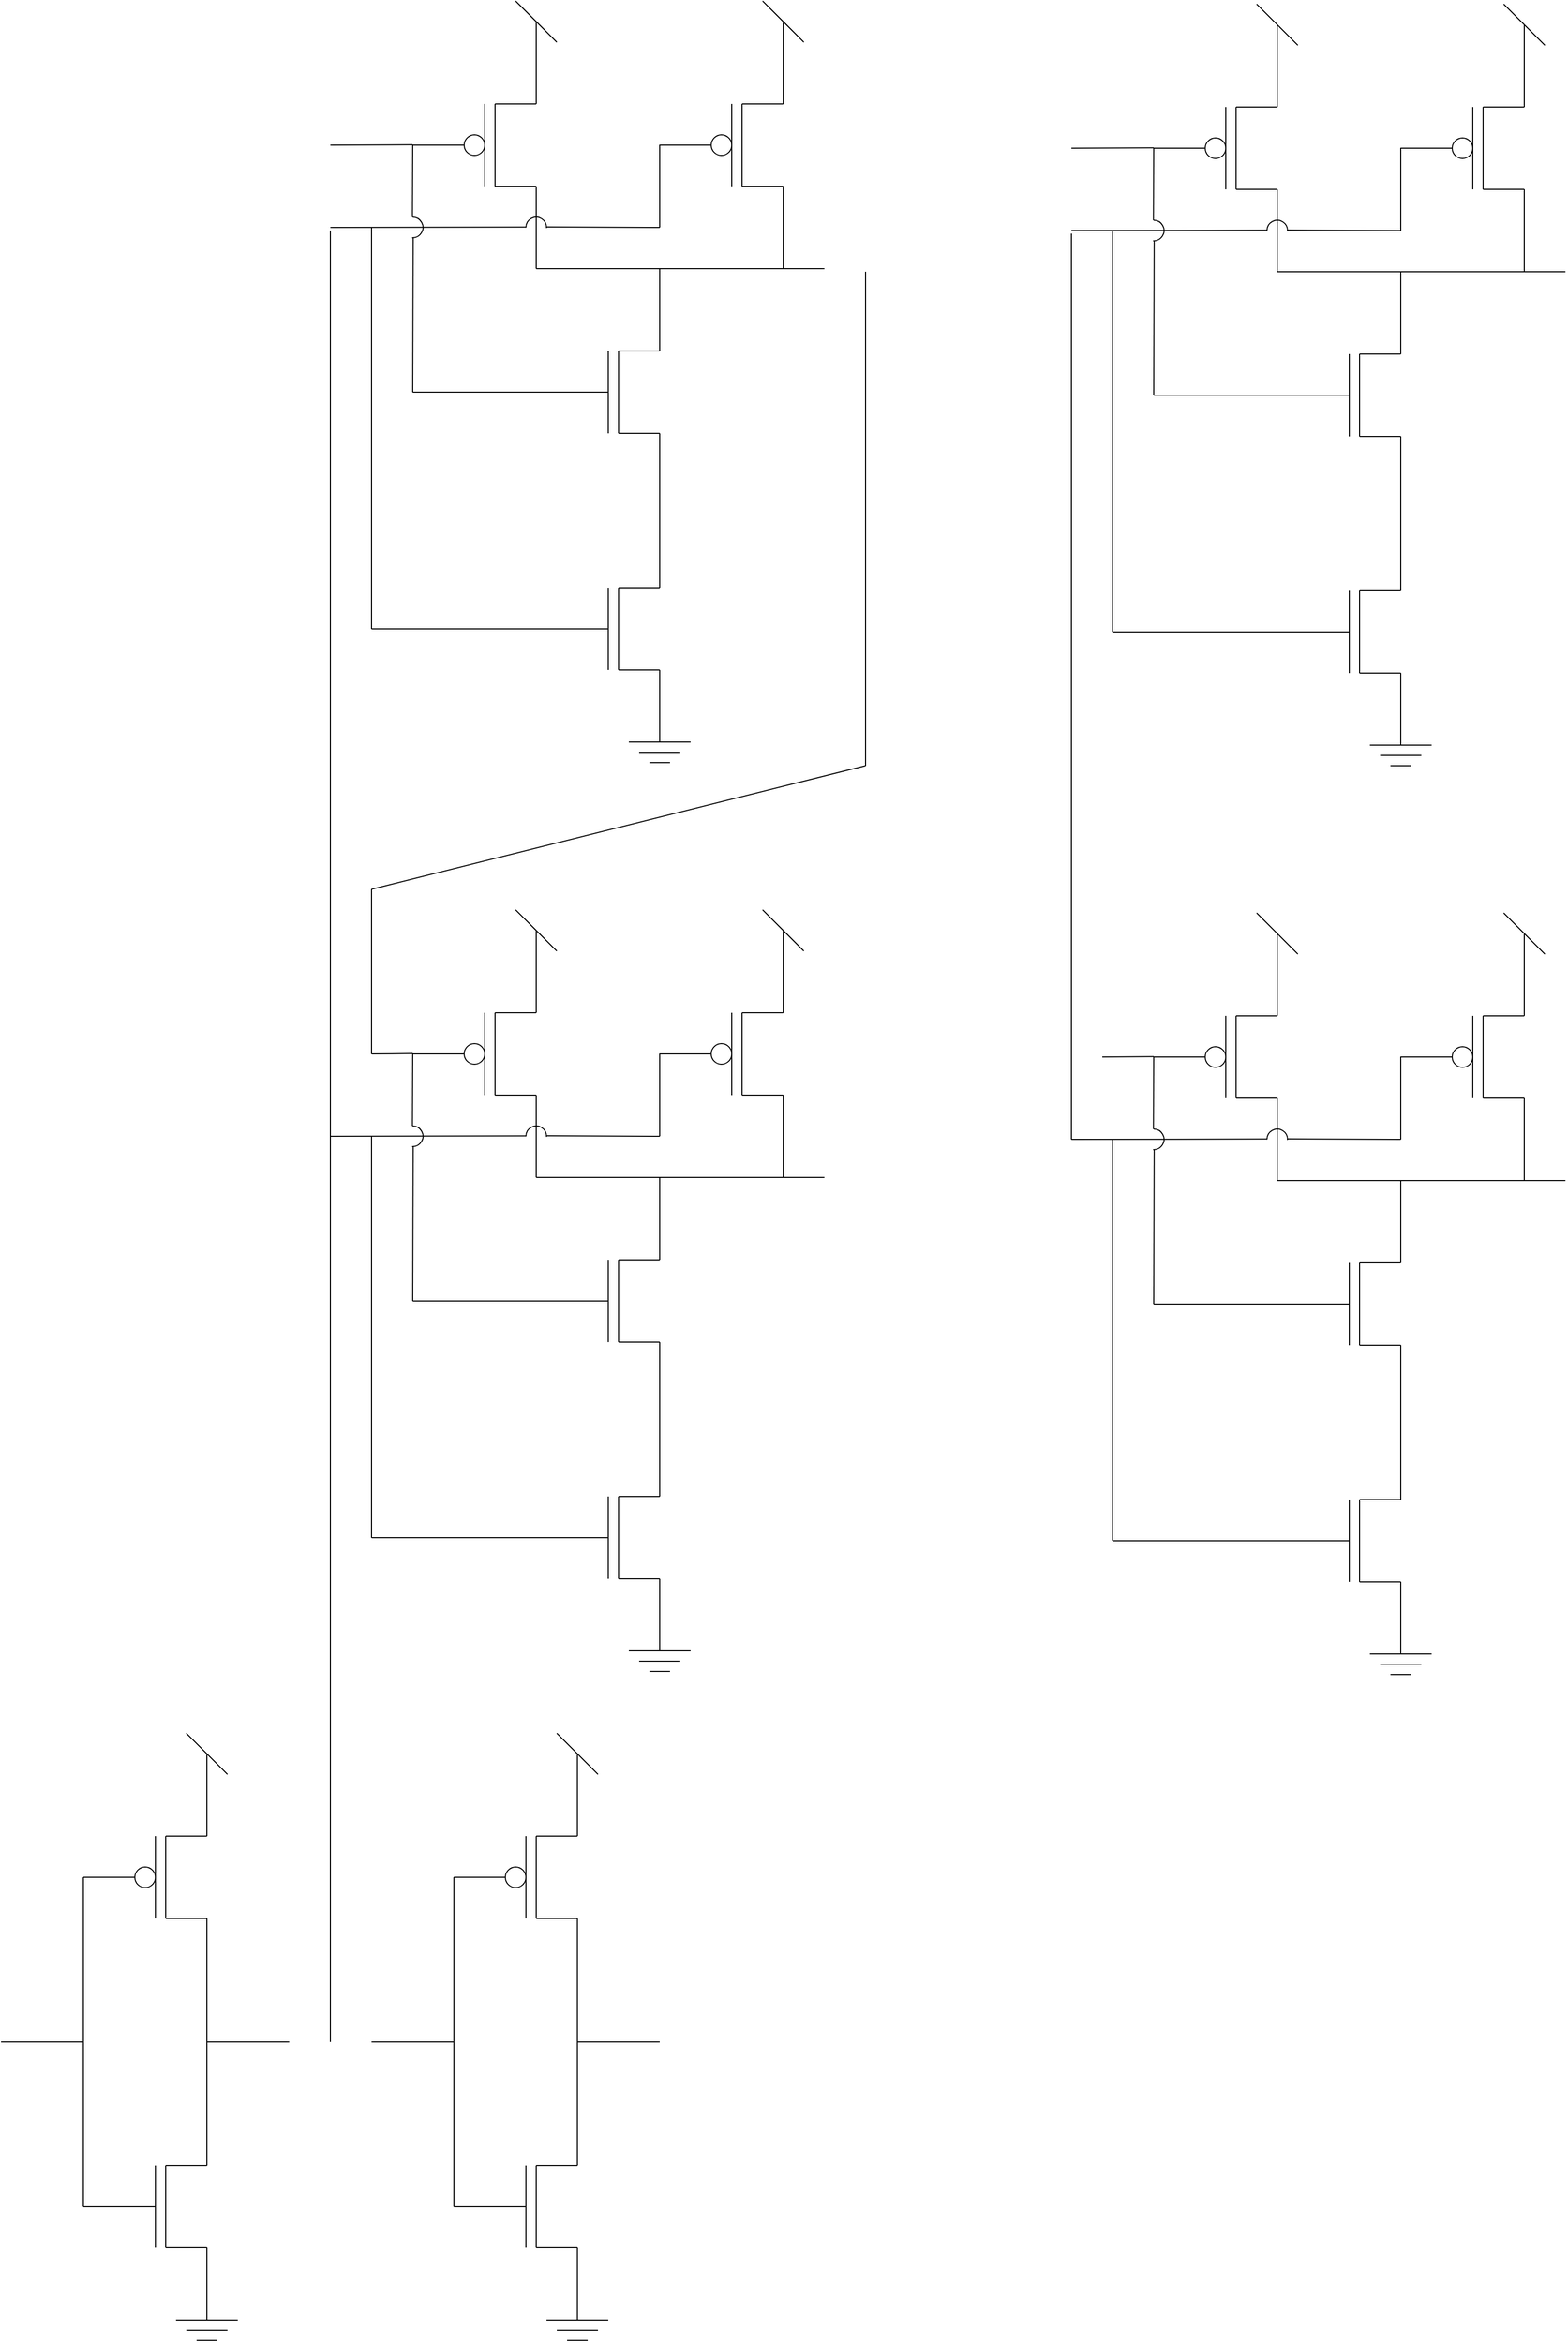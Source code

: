 <mxfile version="22.0.6" type="github">
  <diagram name="Page-1" id="LpERXTh7z-DrL-1YfzfX">
    <mxGraphModel dx="3285" dy="3552" grid="1" gridSize="10" guides="1" tooltips="1" connect="1" arrows="1" fold="1" page="1" pageScale="1" pageWidth="827" pageHeight="1169" math="0" shadow="0">
      <root>
        <mxCell id="0" />
        <mxCell id="1" parent="0" />
        <mxCell id="mBSVcHquO7rK8p1Wjtx--1" value="" style="endArrow=none;html=1;rounded=0;" edge="1" parent="1">
          <mxGeometry width="50" height="50" relative="1" as="geometry">
            <mxPoint x="320" y="1040" as="sourcePoint" />
            <mxPoint x="320" y="1000" as="targetPoint" />
          </mxGeometry>
        </mxCell>
        <mxCell id="mBSVcHquO7rK8p1Wjtx--2" value="" style="endArrow=none;html=1;rounded=0;" edge="1" parent="1">
          <mxGeometry width="50" height="50" relative="1" as="geometry">
            <mxPoint x="280" y="1120" as="sourcePoint" />
            <mxPoint x="280" y="1040" as="targetPoint" />
            <Array as="points">
              <mxPoint x="280" y="1070" />
            </Array>
          </mxGeometry>
        </mxCell>
        <mxCell id="mBSVcHquO7rK8p1Wjtx--3" value="" style="endArrow=none;html=1;rounded=0;" edge="1" parent="1">
          <mxGeometry width="50" height="50" relative="1" as="geometry">
            <mxPoint x="270" y="1120" as="sourcePoint" />
            <mxPoint x="270" y="1040" as="targetPoint" />
            <Array as="points">
              <mxPoint x="270" y="1070" />
            </Array>
          </mxGeometry>
        </mxCell>
        <mxCell id="mBSVcHquO7rK8p1Wjtx--4" value="" style="endArrow=none;html=1;rounded=0;" edge="1" parent="1">
          <mxGeometry width="50" height="50" relative="1" as="geometry">
            <mxPoint x="320" y="1040" as="sourcePoint" />
            <mxPoint x="280" y="1040" as="targetPoint" />
          </mxGeometry>
        </mxCell>
        <mxCell id="mBSVcHquO7rK8p1Wjtx--5" value="" style="endArrow=none;html=1;rounded=0;" edge="1" parent="1">
          <mxGeometry width="50" height="50" relative="1" as="geometry">
            <mxPoint x="320" y="1160" as="sourcePoint" />
            <mxPoint x="320" y="1120" as="targetPoint" />
          </mxGeometry>
        </mxCell>
        <mxCell id="mBSVcHquO7rK8p1Wjtx--6" value="" style="endArrow=none;html=1;rounded=0;" edge="1" parent="1">
          <mxGeometry width="50" height="50" relative="1" as="geometry">
            <mxPoint x="320" y="1120" as="sourcePoint" />
            <mxPoint x="280" y="1120" as="targetPoint" />
          </mxGeometry>
        </mxCell>
        <mxCell id="mBSVcHquO7rK8p1Wjtx--7" value="" style="endArrow=none;html=1;rounded=0;" edge="1" parent="1">
          <mxGeometry width="50" height="50" relative="1" as="geometry">
            <mxPoint x="250" y="1080" as="sourcePoint" />
            <mxPoint x="200" y="1080" as="targetPoint" />
          </mxGeometry>
        </mxCell>
        <mxCell id="mBSVcHquO7rK8p1Wjtx--8" value="" style="ellipse;whiteSpace=wrap;html=1;aspect=fixed;" vertex="1" parent="1">
          <mxGeometry x="250" y="1070" width="20" height="20" as="geometry" />
        </mxCell>
        <mxCell id="mBSVcHquO7rK8p1Wjtx--9" value="" style="endArrow=none;html=1;rounded=0;" edge="1" parent="1">
          <mxGeometry width="50" height="50" relative="1" as="geometry">
            <mxPoint x="320" y="1360" as="sourcePoint" />
            <mxPoint x="320" y="1280" as="targetPoint" />
          </mxGeometry>
        </mxCell>
        <mxCell id="mBSVcHquO7rK8p1Wjtx--10" value="" style="endArrow=none;html=1;rounded=0;" edge="1" parent="1">
          <mxGeometry width="50" height="50" relative="1" as="geometry">
            <mxPoint x="280" y="1440" as="sourcePoint" />
            <mxPoint x="280" y="1360" as="targetPoint" />
            <Array as="points">
              <mxPoint x="280" y="1390" />
            </Array>
          </mxGeometry>
        </mxCell>
        <mxCell id="mBSVcHquO7rK8p1Wjtx--11" value="" style="endArrow=none;html=1;rounded=0;" edge="1" parent="1">
          <mxGeometry width="50" height="50" relative="1" as="geometry">
            <mxPoint x="270" y="1440" as="sourcePoint" />
            <mxPoint x="270" y="1360" as="targetPoint" />
            <Array as="points">
              <mxPoint x="270" y="1390" />
            </Array>
          </mxGeometry>
        </mxCell>
        <mxCell id="mBSVcHquO7rK8p1Wjtx--12" value="" style="endArrow=none;html=1;rounded=0;" edge="1" parent="1">
          <mxGeometry width="50" height="50" relative="1" as="geometry">
            <mxPoint x="320" y="1360" as="sourcePoint" />
            <mxPoint x="280" y="1360" as="targetPoint" />
          </mxGeometry>
        </mxCell>
        <mxCell id="mBSVcHquO7rK8p1Wjtx--13" value="" style="endArrow=none;html=1;rounded=0;" edge="1" parent="1">
          <mxGeometry width="50" height="50" relative="1" as="geometry">
            <mxPoint x="320" y="1470" as="sourcePoint" />
            <mxPoint x="320" y="1440" as="targetPoint" />
          </mxGeometry>
        </mxCell>
        <mxCell id="mBSVcHquO7rK8p1Wjtx--14" value="" style="endArrow=none;html=1;rounded=0;" edge="1" parent="1">
          <mxGeometry width="50" height="50" relative="1" as="geometry">
            <mxPoint x="320" y="1440" as="sourcePoint" />
            <mxPoint x="280" y="1440" as="targetPoint" />
          </mxGeometry>
        </mxCell>
        <mxCell id="mBSVcHquO7rK8p1Wjtx--15" value="" style="endArrow=none;html=1;rounded=0;" edge="1" parent="1">
          <mxGeometry width="50" height="50" relative="1" as="geometry">
            <mxPoint x="270" y="1400" as="sourcePoint" />
            <mxPoint x="200" y="1400" as="targetPoint" />
          </mxGeometry>
        </mxCell>
        <mxCell id="mBSVcHquO7rK8p1Wjtx--16" value="" style="endArrow=none;html=1;rounded=0;" edge="1" parent="1">
          <mxGeometry width="50" height="50" relative="1" as="geometry">
            <mxPoint x="320" y="960" as="sourcePoint" />
            <mxPoint x="320" y="1000" as="targetPoint" />
          </mxGeometry>
        </mxCell>
        <mxCell id="mBSVcHquO7rK8p1Wjtx--17" value="" style="endArrow=none;html=1;rounded=0;" edge="1" parent="1">
          <mxGeometry width="50" height="50" relative="1" as="geometry">
            <mxPoint x="300" y="940" as="sourcePoint" />
            <mxPoint x="340" y="980" as="targetPoint" />
          </mxGeometry>
        </mxCell>
        <mxCell id="mBSVcHquO7rK8p1Wjtx--18" value="" style="endArrow=none;html=1;rounded=0;" edge="1" parent="1">
          <mxGeometry width="50" height="50" relative="1" as="geometry">
            <mxPoint x="320" y="1510" as="sourcePoint" />
            <mxPoint x="320" y="1470" as="targetPoint" />
          </mxGeometry>
        </mxCell>
        <mxCell id="mBSVcHquO7rK8p1Wjtx--19" value="" style="endArrow=none;html=1;rounded=0;" edge="1" parent="1">
          <mxGeometry width="50" height="50" relative="1" as="geometry">
            <mxPoint x="290" y="1510" as="sourcePoint" />
            <mxPoint x="350" y="1510" as="targetPoint" />
          </mxGeometry>
        </mxCell>
        <mxCell id="mBSVcHquO7rK8p1Wjtx--20" value="" style="endArrow=none;html=1;rounded=0;" edge="1" parent="1">
          <mxGeometry width="50" height="50" relative="1" as="geometry">
            <mxPoint x="310" y="1530" as="sourcePoint" />
            <mxPoint x="330" y="1530" as="targetPoint" />
          </mxGeometry>
        </mxCell>
        <mxCell id="mBSVcHquO7rK8p1Wjtx--21" value="" style="endArrow=none;html=1;rounded=0;" edge="1" parent="1">
          <mxGeometry width="50" height="50" relative="1" as="geometry">
            <mxPoint x="320" y="1530" as="sourcePoint" />
            <mxPoint x="320" y="1530" as="targetPoint" />
          </mxGeometry>
        </mxCell>
        <mxCell id="mBSVcHquO7rK8p1Wjtx--22" value="" style="endArrow=none;html=1;rounded=0;" edge="1" parent="1">
          <mxGeometry width="50" height="50" relative="1" as="geometry">
            <mxPoint x="300" y="1520" as="sourcePoint" />
            <mxPoint x="340" y="1520" as="targetPoint" />
          </mxGeometry>
        </mxCell>
        <mxCell id="mBSVcHquO7rK8p1Wjtx--23" value="" style="endArrow=none;html=1;rounded=0;" edge="1" parent="1">
          <mxGeometry width="50" height="50" relative="1" as="geometry">
            <mxPoint x="320" y="1200" as="sourcePoint" />
            <mxPoint x="320" y="1160" as="targetPoint" />
          </mxGeometry>
        </mxCell>
        <mxCell id="mBSVcHquO7rK8p1Wjtx--24" value="" style="endArrow=none;html=1;rounded=0;" edge="1" parent="1">
          <mxGeometry width="50" height="50" relative="1" as="geometry">
            <mxPoint x="200" y="1400" as="sourcePoint" />
            <mxPoint x="200" y="1080" as="targetPoint" />
          </mxGeometry>
        </mxCell>
        <mxCell id="mBSVcHquO7rK8p1Wjtx--25" value="" style="endArrow=none;html=1;rounded=0;" edge="1" parent="1">
          <mxGeometry width="50" height="50" relative="1" as="geometry">
            <mxPoint x="120" y="1240" as="sourcePoint" />
            <mxPoint x="200" y="1240" as="targetPoint" />
          </mxGeometry>
        </mxCell>
        <mxCell id="mBSVcHquO7rK8p1Wjtx--26" value="" style="endArrow=none;html=1;rounded=0;" edge="1" parent="1">
          <mxGeometry width="50" height="50" relative="1" as="geometry">
            <mxPoint x="320" y="1240" as="sourcePoint" />
            <mxPoint x="320" y="1200" as="targetPoint" />
          </mxGeometry>
        </mxCell>
        <mxCell id="mBSVcHquO7rK8p1Wjtx--27" value="" style="endArrow=none;html=1;rounded=0;" edge="1" parent="1">
          <mxGeometry width="50" height="50" relative="1" as="geometry">
            <mxPoint x="320" y="1240" as="sourcePoint" />
            <mxPoint x="320" y="1280" as="targetPoint" />
          </mxGeometry>
        </mxCell>
        <mxCell id="mBSVcHquO7rK8p1Wjtx--28" value="" style="endArrow=none;html=1;rounded=0;" edge="1" parent="1">
          <mxGeometry width="50" height="50" relative="1" as="geometry">
            <mxPoint x="400" y="1240" as="sourcePoint" />
            <mxPoint x="320" y="1240" as="targetPoint" />
          </mxGeometry>
        </mxCell>
        <mxCell id="mBSVcHquO7rK8p1Wjtx--78" value="" style="endArrow=none;html=1;rounded=0;" edge="1" parent="1">
          <mxGeometry width="50" height="50" relative="1" as="geometry">
            <mxPoint x="680" y="1040" as="sourcePoint" />
            <mxPoint x="680" y="1000" as="targetPoint" />
          </mxGeometry>
        </mxCell>
        <mxCell id="mBSVcHquO7rK8p1Wjtx--79" value="" style="endArrow=none;html=1;rounded=0;" edge="1" parent="1">
          <mxGeometry width="50" height="50" relative="1" as="geometry">
            <mxPoint x="640" y="1120" as="sourcePoint" />
            <mxPoint x="640" y="1040" as="targetPoint" />
            <Array as="points">
              <mxPoint x="640" y="1070" />
            </Array>
          </mxGeometry>
        </mxCell>
        <mxCell id="mBSVcHquO7rK8p1Wjtx--80" value="" style="endArrow=none;html=1;rounded=0;" edge="1" parent="1">
          <mxGeometry width="50" height="50" relative="1" as="geometry">
            <mxPoint x="630" y="1120" as="sourcePoint" />
            <mxPoint x="630" y="1040" as="targetPoint" />
            <Array as="points">
              <mxPoint x="630" y="1070" />
            </Array>
          </mxGeometry>
        </mxCell>
        <mxCell id="mBSVcHquO7rK8p1Wjtx--81" value="" style="endArrow=none;html=1;rounded=0;" edge="1" parent="1">
          <mxGeometry width="50" height="50" relative="1" as="geometry">
            <mxPoint x="680" y="1040" as="sourcePoint" />
            <mxPoint x="640" y="1040" as="targetPoint" />
          </mxGeometry>
        </mxCell>
        <mxCell id="mBSVcHquO7rK8p1Wjtx--82" value="" style="endArrow=none;html=1;rounded=0;" edge="1" parent="1">
          <mxGeometry width="50" height="50" relative="1" as="geometry">
            <mxPoint x="680" y="1160" as="sourcePoint" />
            <mxPoint x="680" y="1120" as="targetPoint" />
          </mxGeometry>
        </mxCell>
        <mxCell id="mBSVcHquO7rK8p1Wjtx--83" value="" style="endArrow=none;html=1;rounded=0;" edge="1" parent="1">
          <mxGeometry width="50" height="50" relative="1" as="geometry">
            <mxPoint x="680" y="1120" as="sourcePoint" />
            <mxPoint x="640" y="1120" as="targetPoint" />
          </mxGeometry>
        </mxCell>
        <mxCell id="mBSVcHquO7rK8p1Wjtx--84" value="" style="endArrow=none;html=1;rounded=0;" edge="1" parent="1">
          <mxGeometry width="50" height="50" relative="1" as="geometry">
            <mxPoint x="610" y="1080" as="sourcePoint" />
            <mxPoint x="560" y="1080" as="targetPoint" />
          </mxGeometry>
        </mxCell>
        <mxCell id="mBSVcHquO7rK8p1Wjtx--85" value="" style="ellipse;whiteSpace=wrap;html=1;aspect=fixed;" vertex="1" parent="1">
          <mxGeometry x="610" y="1070" width="20" height="20" as="geometry" />
        </mxCell>
        <mxCell id="mBSVcHquO7rK8p1Wjtx--86" value="" style="endArrow=none;html=1;rounded=0;" edge="1" parent="1">
          <mxGeometry width="50" height="50" relative="1" as="geometry">
            <mxPoint x="680" y="1360" as="sourcePoint" />
            <mxPoint x="680" y="1280" as="targetPoint" />
          </mxGeometry>
        </mxCell>
        <mxCell id="mBSVcHquO7rK8p1Wjtx--87" value="" style="endArrow=none;html=1;rounded=0;" edge="1" parent="1">
          <mxGeometry width="50" height="50" relative="1" as="geometry">
            <mxPoint x="640" y="1440" as="sourcePoint" />
            <mxPoint x="640" y="1360" as="targetPoint" />
            <Array as="points">
              <mxPoint x="640" y="1390" />
            </Array>
          </mxGeometry>
        </mxCell>
        <mxCell id="mBSVcHquO7rK8p1Wjtx--88" value="" style="endArrow=none;html=1;rounded=0;" edge="1" parent="1">
          <mxGeometry width="50" height="50" relative="1" as="geometry">
            <mxPoint x="630" y="1440" as="sourcePoint" />
            <mxPoint x="630" y="1360" as="targetPoint" />
            <Array as="points">
              <mxPoint x="630" y="1390" />
            </Array>
          </mxGeometry>
        </mxCell>
        <mxCell id="mBSVcHquO7rK8p1Wjtx--89" value="" style="endArrow=none;html=1;rounded=0;" edge="1" parent="1">
          <mxGeometry width="50" height="50" relative="1" as="geometry">
            <mxPoint x="680" y="1360" as="sourcePoint" />
            <mxPoint x="640" y="1360" as="targetPoint" />
          </mxGeometry>
        </mxCell>
        <mxCell id="mBSVcHquO7rK8p1Wjtx--90" value="" style="endArrow=none;html=1;rounded=0;" edge="1" parent="1">
          <mxGeometry width="50" height="50" relative="1" as="geometry">
            <mxPoint x="680" y="1470" as="sourcePoint" />
            <mxPoint x="680" y="1440" as="targetPoint" />
          </mxGeometry>
        </mxCell>
        <mxCell id="mBSVcHquO7rK8p1Wjtx--91" value="" style="endArrow=none;html=1;rounded=0;" edge="1" parent="1">
          <mxGeometry width="50" height="50" relative="1" as="geometry">
            <mxPoint x="680" y="1440" as="sourcePoint" />
            <mxPoint x="640" y="1440" as="targetPoint" />
          </mxGeometry>
        </mxCell>
        <mxCell id="mBSVcHquO7rK8p1Wjtx--92" value="" style="endArrow=none;html=1;rounded=0;" edge="1" parent="1">
          <mxGeometry width="50" height="50" relative="1" as="geometry">
            <mxPoint x="630" y="1400" as="sourcePoint" />
            <mxPoint x="560" y="1400" as="targetPoint" />
          </mxGeometry>
        </mxCell>
        <mxCell id="mBSVcHquO7rK8p1Wjtx--93" value="" style="endArrow=none;html=1;rounded=0;" edge="1" parent="1">
          <mxGeometry width="50" height="50" relative="1" as="geometry">
            <mxPoint x="680" y="960" as="sourcePoint" />
            <mxPoint x="680" y="1000" as="targetPoint" />
          </mxGeometry>
        </mxCell>
        <mxCell id="mBSVcHquO7rK8p1Wjtx--94" value="" style="endArrow=none;html=1;rounded=0;" edge="1" parent="1">
          <mxGeometry width="50" height="50" relative="1" as="geometry">
            <mxPoint x="660" y="940" as="sourcePoint" />
            <mxPoint x="700" y="980" as="targetPoint" />
          </mxGeometry>
        </mxCell>
        <mxCell id="mBSVcHquO7rK8p1Wjtx--95" value="" style="endArrow=none;html=1;rounded=0;" edge="1" parent="1">
          <mxGeometry width="50" height="50" relative="1" as="geometry">
            <mxPoint x="680" y="1510" as="sourcePoint" />
            <mxPoint x="680" y="1470" as="targetPoint" />
          </mxGeometry>
        </mxCell>
        <mxCell id="mBSVcHquO7rK8p1Wjtx--96" value="" style="endArrow=none;html=1;rounded=0;" edge="1" parent="1">
          <mxGeometry width="50" height="50" relative="1" as="geometry">
            <mxPoint x="650" y="1510" as="sourcePoint" />
            <mxPoint x="710" y="1510" as="targetPoint" />
          </mxGeometry>
        </mxCell>
        <mxCell id="mBSVcHquO7rK8p1Wjtx--97" value="" style="endArrow=none;html=1;rounded=0;" edge="1" parent="1">
          <mxGeometry width="50" height="50" relative="1" as="geometry">
            <mxPoint x="670" y="1530" as="sourcePoint" />
            <mxPoint x="690" y="1530" as="targetPoint" />
          </mxGeometry>
        </mxCell>
        <mxCell id="mBSVcHquO7rK8p1Wjtx--98" value="" style="endArrow=none;html=1;rounded=0;" edge="1" parent="1">
          <mxGeometry width="50" height="50" relative="1" as="geometry">
            <mxPoint x="680" y="1530" as="sourcePoint" />
            <mxPoint x="680" y="1530" as="targetPoint" />
          </mxGeometry>
        </mxCell>
        <mxCell id="mBSVcHquO7rK8p1Wjtx--99" value="" style="endArrow=none;html=1;rounded=0;" edge="1" parent="1">
          <mxGeometry width="50" height="50" relative="1" as="geometry">
            <mxPoint x="660" y="1520" as="sourcePoint" />
            <mxPoint x="700" y="1520" as="targetPoint" />
          </mxGeometry>
        </mxCell>
        <mxCell id="mBSVcHquO7rK8p1Wjtx--100" value="" style="endArrow=none;html=1;rounded=0;" edge="1" parent="1">
          <mxGeometry width="50" height="50" relative="1" as="geometry">
            <mxPoint x="680" y="1200" as="sourcePoint" />
            <mxPoint x="680" y="1160" as="targetPoint" />
          </mxGeometry>
        </mxCell>
        <mxCell id="mBSVcHquO7rK8p1Wjtx--101" value="" style="endArrow=none;html=1;rounded=0;" edge="1" parent="1">
          <mxGeometry width="50" height="50" relative="1" as="geometry">
            <mxPoint x="560" y="1400" as="sourcePoint" />
            <mxPoint x="560" y="1080" as="targetPoint" />
          </mxGeometry>
        </mxCell>
        <mxCell id="mBSVcHquO7rK8p1Wjtx--102" value="" style="endArrow=none;html=1;rounded=0;" edge="1" parent="1">
          <mxGeometry width="50" height="50" relative="1" as="geometry">
            <mxPoint x="480" y="1240" as="sourcePoint" />
            <mxPoint x="560" y="1240" as="targetPoint" />
          </mxGeometry>
        </mxCell>
        <mxCell id="mBSVcHquO7rK8p1Wjtx--103" value="" style="endArrow=none;html=1;rounded=0;" edge="1" parent="1">
          <mxGeometry width="50" height="50" relative="1" as="geometry">
            <mxPoint x="680" y="1240" as="sourcePoint" />
            <mxPoint x="680" y="1200" as="targetPoint" />
          </mxGeometry>
        </mxCell>
        <mxCell id="mBSVcHquO7rK8p1Wjtx--104" value="" style="endArrow=none;html=1;rounded=0;" edge="1" parent="1">
          <mxGeometry width="50" height="50" relative="1" as="geometry">
            <mxPoint x="680" y="1240" as="sourcePoint" />
            <mxPoint x="680" y="1280" as="targetPoint" />
          </mxGeometry>
        </mxCell>
        <mxCell id="mBSVcHquO7rK8p1Wjtx--105" value="" style="endArrow=none;html=1;rounded=0;" edge="1" parent="1">
          <mxGeometry width="50" height="50" relative="1" as="geometry">
            <mxPoint x="760" y="1240" as="sourcePoint" />
            <mxPoint x="680" y="1240" as="targetPoint" />
          </mxGeometry>
        </mxCell>
        <mxCell id="mBSVcHquO7rK8p1Wjtx--106" value="" style="endArrow=none;html=1;rounded=0;" edge="1" parent="1">
          <mxGeometry width="50" height="50" relative="1" as="geometry">
            <mxPoint x="440" y="1240" as="sourcePoint" />
            <mxPoint x="440" y="360" as="targetPoint" />
          </mxGeometry>
        </mxCell>
        <mxCell id="mBSVcHquO7rK8p1Wjtx--107" value="" style="endArrow=none;html=1;rounded=0;" edge="1" parent="1">
          <mxGeometry width="50" height="50" relative="1" as="geometry">
            <mxPoint x="640" y="240" as="sourcePoint" />
            <mxPoint x="640" y="200" as="targetPoint" />
          </mxGeometry>
        </mxCell>
        <mxCell id="mBSVcHquO7rK8p1Wjtx--108" value="" style="endArrow=none;html=1;rounded=0;" edge="1" parent="1">
          <mxGeometry width="50" height="50" relative="1" as="geometry">
            <mxPoint x="600" y="320" as="sourcePoint" />
            <mxPoint x="600" y="240" as="targetPoint" />
            <Array as="points">
              <mxPoint x="600" y="270" />
            </Array>
          </mxGeometry>
        </mxCell>
        <mxCell id="mBSVcHquO7rK8p1Wjtx--109" value="" style="endArrow=none;html=1;rounded=0;" edge="1" parent="1">
          <mxGeometry width="50" height="50" relative="1" as="geometry">
            <mxPoint x="590" y="320" as="sourcePoint" />
            <mxPoint x="590" y="240" as="targetPoint" />
            <Array as="points">
              <mxPoint x="590" y="270" />
            </Array>
          </mxGeometry>
        </mxCell>
        <mxCell id="mBSVcHquO7rK8p1Wjtx--110" value="" style="endArrow=none;html=1;rounded=0;" edge="1" parent="1">
          <mxGeometry width="50" height="50" relative="1" as="geometry">
            <mxPoint x="640" y="240" as="sourcePoint" />
            <mxPoint x="600" y="240" as="targetPoint" />
          </mxGeometry>
        </mxCell>
        <mxCell id="mBSVcHquO7rK8p1Wjtx--111" value="" style="endArrow=none;html=1;rounded=0;" edge="1" parent="1">
          <mxGeometry width="50" height="50" relative="1" as="geometry">
            <mxPoint x="640" y="360" as="sourcePoint" />
            <mxPoint x="640" y="320" as="targetPoint" />
          </mxGeometry>
        </mxCell>
        <mxCell id="mBSVcHquO7rK8p1Wjtx--112" value="" style="endArrow=none;html=1;rounded=0;" edge="1" parent="1">
          <mxGeometry width="50" height="50" relative="1" as="geometry">
            <mxPoint x="640" y="320" as="sourcePoint" />
            <mxPoint x="600" y="320" as="targetPoint" />
          </mxGeometry>
        </mxCell>
        <mxCell id="mBSVcHquO7rK8p1Wjtx--113" value="" style="endArrow=none;html=1;rounded=0;" edge="1" parent="1">
          <mxGeometry width="50" height="50" relative="1" as="geometry">
            <mxPoint x="570" y="280" as="sourcePoint" />
            <mxPoint x="520" y="280" as="targetPoint" />
          </mxGeometry>
        </mxCell>
        <mxCell id="mBSVcHquO7rK8p1Wjtx--114" value="" style="ellipse;whiteSpace=wrap;html=1;aspect=fixed;" vertex="1" parent="1">
          <mxGeometry x="570" y="270" width="20" height="20" as="geometry" />
        </mxCell>
        <mxCell id="mBSVcHquO7rK8p1Wjtx--115" value="" style="endArrow=none;html=1;rounded=0;" edge="1" parent="1">
          <mxGeometry width="50" height="50" relative="1" as="geometry">
            <mxPoint x="760" y="480" as="sourcePoint" />
            <mxPoint x="760" y="400" as="targetPoint" />
          </mxGeometry>
        </mxCell>
        <mxCell id="mBSVcHquO7rK8p1Wjtx--116" value="" style="endArrow=none;html=1;rounded=0;" edge="1" parent="1">
          <mxGeometry width="50" height="50" relative="1" as="geometry">
            <mxPoint x="720" y="560" as="sourcePoint" />
            <mxPoint x="720" y="480" as="targetPoint" />
            <Array as="points">
              <mxPoint x="720" y="510" />
            </Array>
          </mxGeometry>
        </mxCell>
        <mxCell id="mBSVcHquO7rK8p1Wjtx--117" value="" style="endArrow=none;html=1;rounded=0;" edge="1" parent="1">
          <mxGeometry width="50" height="50" relative="1" as="geometry">
            <mxPoint x="710" y="560" as="sourcePoint" />
            <mxPoint x="710" y="480" as="targetPoint" />
            <Array as="points">
              <mxPoint x="710" y="510" />
            </Array>
          </mxGeometry>
        </mxCell>
        <mxCell id="mBSVcHquO7rK8p1Wjtx--118" value="" style="endArrow=none;html=1;rounded=0;" edge="1" parent="1">
          <mxGeometry width="50" height="50" relative="1" as="geometry">
            <mxPoint x="760" y="480" as="sourcePoint" />
            <mxPoint x="720" y="480" as="targetPoint" />
          </mxGeometry>
        </mxCell>
        <mxCell id="mBSVcHquO7rK8p1Wjtx--119" value="" style="endArrow=none;html=1;rounded=0;" edge="1" parent="1">
          <mxGeometry width="50" height="50" relative="1" as="geometry">
            <mxPoint x="760" y="590" as="sourcePoint" />
            <mxPoint x="760" y="560" as="targetPoint" />
          </mxGeometry>
        </mxCell>
        <mxCell id="mBSVcHquO7rK8p1Wjtx--120" value="" style="endArrow=none;html=1;rounded=0;" edge="1" parent="1">
          <mxGeometry width="50" height="50" relative="1" as="geometry">
            <mxPoint x="760" y="560" as="sourcePoint" />
            <mxPoint x="720" y="560" as="targetPoint" />
          </mxGeometry>
        </mxCell>
        <mxCell id="mBSVcHquO7rK8p1Wjtx--121" value="" style="endArrow=none;html=1;rounded=0;" edge="1" parent="1">
          <mxGeometry width="50" height="50" relative="1" as="geometry">
            <mxPoint x="710" y="520" as="sourcePoint" />
            <mxPoint x="640" y="520" as="targetPoint" />
          </mxGeometry>
        </mxCell>
        <mxCell id="mBSVcHquO7rK8p1Wjtx--122" value="" style="endArrow=none;html=1;rounded=0;" edge="1" parent="1">
          <mxGeometry width="50" height="50" relative="1" as="geometry">
            <mxPoint x="640" y="160" as="sourcePoint" />
            <mxPoint x="640" y="200" as="targetPoint" />
          </mxGeometry>
        </mxCell>
        <mxCell id="mBSVcHquO7rK8p1Wjtx--123" value="" style="endArrow=none;html=1;rounded=0;" edge="1" parent="1">
          <mxGeometry width="50" height="50" relative="1" as="geometry">
            <mxPoint x="620" y="140" as="sourcePoint" />
            <mxPoint x="660" y="180" as="targetPoint" />
          </mxGeometry>
        </mxCell>
        <mxCell id="mBSVcHquO7rK8p1Wjtx--124" value="" style="endArrow=none;html=1;rounded=0;" edge="1" parent="1">
          <mxGeometry width="50" height="50" relative="1" as="geometry">
            <mxPoint x="760" y="630" as="sourcePoint" />
            <mxPoint x="760" y="590" as="targetPoint" />
          </mxGeometry>
        </mxCell>
        <mxCell id="mBSVcHquO7rK8p1Wjtx--125" value="" style="endArrow=none;html=1;rounded=0;" edge="1" parent="1">
          <mxGeometry width="50" height="50" relative="1" as="geometry">
            <mxPoint x="730" y="860" as="sourcePoint" />
            <mxPoint x="790" y="860" as="targetPoint" />
          </mxGeometry>
        </mxCell>
        <mxCell id="mBSVcHquO7rK8p1Wjtx--126" value="" style="endArrow=none;html=1;rounded=0;" edge="1" parent="1">
          <mxGeometry width="50" height="50" relative="1" as="geometry">
            <mxPoint x="750" y="880" as="sourcePoint" />
            <mxPoint x="770" y="880" as="targetPoint" />
          </mxGeometry>
        </mxCell>
        <mxCell id="mBSVcHquO7rK8p1Wjtx--127" value="" style="endArrow=none;html=1;rounded=0;" edge="1" parent="1">
          <mxGeometry width="50" height="50" relative="1" as="geometry">
            <mxPoint x="760" y="650" as="sourcePoint" />
            <mxPoint x="760" y="650" as="targetPoint" />
          </mxGeometry>
        </mxCell>
        <mxCell id="mBSVcHquO7rK8p1Wjtx--128" value="" style="endArrow=none;html=1;rounded=0;" edge="1" parent="1">
          <mxGeometry width="50" height="50" relative="1" as="geometry">
            <mxPoint x="740" y="870" as="sourcePoint" />
            <mxPoint x="780" y="870" as="targetPoint" />
          </mxGeometry>
        </mxCell>
        <mxCell id="mBSVcHquO7rK8p1Wjtx--129" value="" style="endArrow=none;html=1;rounded=0;" edge="1" parent="1">
          <mxGeometry width="50" height="50" relative="1" as="geometry">
            <mxPoint x="640" y="400" as="sourcePoint" />
            <mxPoint x="640" y="360" as="targetPoint" />
          </mxGeometry>
        </mxCell>
        <mxCell id="mBSVcHquO7rK8p1Wjtx--130" value="" style="endArrow=none;html=1;rounded=0;" edge="1" parent="1">
          <mxGeometry width="50" height="50" relative="1" as="geometry">
            <mxPoint x="880" y="240" as="sourcePoint" />
            <mxPoint x="880" y="200" as="targetPoint" />
          </mxGeometry>
        </mxCell>
        <mxCell id="mBSVcHquO7rK8p1Wjtx--131" value="" style="endArrow=none;html=1;rounded=0;" edge="1" parent="1">
          <mxGeometry width="50" height="50" relative="1" as="geometry">
            <mxPoint x="840" y="320" as="sourcePoint" />
            <mxPoint x="840" y="240" as="targetPoint" />
            <Array as="points">
              <mxPoint x="840" y="270" />
            </Array>
          </mxGeometry>
        </mxCell>
        <mxCell id="mBSVcHquO7rK8p1Wjtx--132" value="" style="endArrow=none;html=1;rounded=0;" edge="1" parent="1">
          <mxGeometry width="50" height="50" relative="1" as="geometry">
            <mxPoint x="830" y="320" as="sourcePoint" />
            <mxPoint x="830" y="240" as="targetPoint" />
            <Array as="points">
              <mxPoint x="830" y="270" />
            </Array>
          </mxGeometry>
        </mxCell>
        <mxCell id="mBSVcHquO7rK8p1Wjtx--133" value="" style="endArrow=none;html=1;rounded=0;" edge="1" parent="1">
          <mxGeometry width="50" height="50" relative="1" as="geometry">
            <mxPoint x="880" y="240" as="sourcePoint" />
            <mxPoint x="840" y="240" as="targetPoint" />
          </mxGeometry>
        </mxCell>
        <mxCell id="mBSVcHquO7rK8p1Wjtx--134" value="" style="endArrow=none;html=1;rounded=0;" edge="1" parent="1">
          <mxGeometry width="50" height="50" relative="1" as="geometry">
            <mxPoint x="880" y="360" as="sourcePoint" />
            <mxPoint x="880" y="320" as="targetPoint" />
          </mxGeometry>
        </mxCell>
        <mxCell id="mBSVcHquO7rK8p1Wjtx--135" value="" style="endArrow=none;html=1;rounded=0;" edge="1" parent="1">
          <mxGeometry width="50" height="50" relative="1" as="geometry">
            <mxPoint x="880" y="320" as="sourcePoint" />
            <mxPoint x="840" y="320" as="targetPoint" />
          </mxGeometry>
        </mxCell>
        <mxCell id="mBSVcHquO7rK8p1Wjtx--136" value="" style="endArrow=none;html=1;rounded=0;" edge="1" parent="1">
          <mxGeometry width="50" height="50" relative="1" as="geometry">
            <mxPoint x="810" y="280" as="sourcePoint" />
            <mxPoint x="760" y="280" as="targetPoint" />
          </mxGeometry>
        </mxCell>
        <mxCell id="mBSVcHquO7rK8p1Wjtx--137" value="" style="ellipse;whiteSpace=wrap;html=1;aspect=fixed;" vertex="1" parent="1">
          <mxGeometry x="810" y="270" width="20" height="20" as="geometry" />
        </mxCell>
        <mxCell id="mBSVcHquO7rK8p1Wjtx--138" value="" style="endArrow=none;html=1;rounded=0;" edge="1" parent="1">
          <mxGeometry width="50" height="50" relative="1" as="geometry">
            <mxPoint x="880" y="160" as="sourcePoint" />
            <mxPoint x="880" y="200" as="targetPoint" />
          </mxGeometry>
        </mxCell>
        <mxCell id="mBSVcHquO7rK8p1Wjtx--139" value="" style="endArrow=none;html=1;rounded=0;" edge="1" parent="1">
          <mxGeometry width="50" height="50" relative="1" as="geometry">
            <mxPoint x="860" y="140" as="sourcePoint" />
            <mxPoint x="900" y="180" as="targetPoint" />
          </mxGeometry>
        </mxCell>
        <mxCell id="mBSVcHquO7rK8p1Wjtx--140" value="" style="endArrow=none;html=1;rounded=0;" edge="1" parent="1">
          <mxGeometry width="50" height="50" relative="1" as="geometry">
            <mxPoint x="880" y="400" as="sourcePoint" />
            <mxPoint x="880" y="360" as="targetPoint" />
          </mxGeometry>
        </mxCell>
        <mxCell id="mBSVcHquO7rK8p1Wjtx--141" value="" style="endArrow=none;html=1;rounded=0;" edge="1" parent="1">
          <mxGeometry width="50" height="50" relative="1" as="geometry">
            <mxPoint x="760" y="710" as="sourcePoint" />
            <mxPoint x="760" y="630" as="targetPoint" />
          </mxGeometry>
        </mxCell>
        <mxCell id="mBSVcHquO7rK8p1Wjtx--142" value="" style="endArrow=none;html=1;rounded=0;" edge="1" parent="1">
          <mxGeometry width="50" height="50" relative="1" as="geometry">
            <mxPoint x="720" y="790" as="sourcePoint" />
            <mxPoint x="720" y="710" as="targetPoint" />
            <Array as="points">
              <mxPoint x="720" y="740" />
            </Array>
          </mxGeometry>
        </mxCell>
        <mxCell id="mBSVcHquO7rK8p1Wjtx--143" value="" style="endArrow=none;html=1;rounded=0;" edge="1" parent="1">
          <mxGeometry width="50" height="50" relative="1" as="geometry">
            <mxPoint x="710" y="790" as="sourcePoint" />
            <mxPoint x="710" y="710" as="targetPoint" />
            <Array as="points">
              <mxPoint x="710" y="740" />
            </Array>
          </mxGeometry>
        </mxCell>
        <mxCell id="mBSVcHquO7rK8p1Wjtx--144" value="" style="endArrow=none;html=1;rounded=0;" edge="1" parent="1">
          <mxGeometry width="50" height="50" relative="1" as="geometry">
            <mxPoint x="760" y="710" as="sourcePoint" />
            <mxPoint x="720" y="710" as="targetPoint" />
          </mxGeometry>
        </mxCell>
        <mxCell id="mBSVcHquO7rK8p1Wjtx--145" value="" style="endArrow=none;html=1;rounded=0;" edge="1" parent="1">
          <mxGeometry width="50" height="50" relative="1" as="geometry">
            <mxPoint x="760" y="820" as="sourcePoint" />
            <mxPoint x="760" y="790" as="targetPoint" />
          </mxGeometry>
        </mxCell>
        <mxCell id="mBSVcHquO7rK8p1Wjtx--146" value="" style="endArrow=none;html=1;rounded=0;" edge="1" parent="1">
          <mxGeometry width="50" height="50" relative="1" as="geometry">
            <mxPoint x="760" y="790" as="sourcePoint" />
            <mxPoint x="720" y="790" as="targetPoint" />
          </mxGeometry>
        </mxCell>
        <mxCell id="mBSVcHquO7rK8p1Wjtx--147" value="" style="endArrow=none;html=1;rounded=0;" edge="1" parent="1">
          <mxGeometry width="50" height="50" relative="1" as="geometry">
            <mxPoint x="710" y="750" as="sourcePoint" />
            <mxPoint x="640" y="750" as="targetPoint" />
          </mxGeometry>
        </mxCell>
        <mxCell id="mBSVcHquO7rK8p1Wjtx--148" value="" style="endArrow=none;html=1;rounded=0;" edge="1" parent="1">
          <mxGeometry width="50" height="50" relative="1" as="geometry">
            <mxPoint x="760" y="860" as="sourcePoint" />
            <mxPoint x="760" y="820" as="targetPoint" />
          </mxGeometry>
        </mxCell>
        <mxCell id="mBSVcHquO7rK8p1Wjtx--149" value="" style="endArrow=none;html=1;rounded=0;" edge="1" parent="1">
          <mxGeometry width="50" height="50" relative="1" as="geometry">
            <mxPoint x="760" y="880" as="sourcePoint" />
            <mxPoint x="760" y="880" as="targetPoint" />
          </mxGeometry>
        </mxCell>
        <mxCell id="mBSVcHquO7rK8p1Wjtx--150" value="" style="endArrow=none;html=1;rounded=0;" edge="1" parent="1">
          <mxGeometry width="50" height="50" relative="1" as="geometry">
            <mxPoint x="640" y="400" as="sourcePoint" />
            <mxPoint x="880" y="400" as="targetPoint" />
          </mxGeometry>
        </mxCell>
        <mxCell id="mBSVcHquO7rK8p1Wjtx--151" value="" style="endArrow=none;html=1;rounded=0;" edge="1" parent="1">
          <mxGeometry width="50" height="50" relative="1" as="geometry">
            <mxPoint x="920" y="400" as="sourcePoint" />
            <mxPoint x="880" y="400" as="targetPoint" />
          </mxGeometry>
        </mxCell>
        <mxCell id="mBSVcHquO7rK8p1Wjtx--152" value="" style="endArrow=none;html=1;rounded=0;" edge="1" parent="1">
          <mxGeometry width="50" height="50" relative="1" as="geometry">
            <mxPoint x="480" y="280" as="sourcePoint" />
            <mxPoint x="520" y="279.66" as="targetPoint" />
          </mxGeometry>
        </mxCell>
        <mxCell id="mBSVcHquO7rK8p1Wjtx--153" value="" style="endArrow=none;html=1;rounded=0;" edge="1" parent="1">
          <mxGeometry width="50" height="50" relative="1" as="geometry">
            <mxPoint x="760" y="360" as="sourcePoint" />
            <mxPoint x="760" y="279.66" as="targetPoint" />
          </mxGeometry>
        </mxCell>
        <mxCell id="mBSVcHquO7rK8p1Wjtx--154" value="" style="endArrow=none;html=1;rounded=0;exitX=0.993;exitY=0.478;exitDx=0;exitDy=0;exitPerimeter=0;" edge="1" source="mBSVcHquO7rK8p1Wjtx--155" parent="1">
          <mxGeometry width="50" height="50" relative="1" as="geometry">
            <mxPoint x="660" y="360" as="sourcePoint" />
            <mxPoint x="760" y="360" as="targetPoint" />
          </mxGeometry>
        </mxCell>
        <mxCell id="mBSVcHquO7rK8p1Wjtx--155" value="" style="verticalLabelPosition=bottom;verticalAlign=top;html=1;shape=mxgraph.basic.arc;startAngle=0.748;endAngle=0.259;" vertex="1" parent="1">
          <mxGeometry x="630" y="350" width="20" height="20" as="geometry" />
        </mxCell>
        <mxCell id="mBSVcHquO7rK8p1Wjtx--156" value="" style="endArrow=none;html=1;rounded=0;" edge="1" parent="1">
          <mxGeometry width="50" height="50" relative="1" as="geometry">
            <mxPoint x="440" y="360" as="sourcePoint" />
            <mxPoint x="630" y="359.66" as="targetPoint" />
          </mxGeometry>
        </mxCell>
        <mxCell id="mBSVcHquO7rK8p1Wjtx--157" value="" style="endArrow=none;html=1;rounded=0;exitX=0.993;exitY=0.478;exitDx=0;exitDy=0;exitPerimeter=0;" edge="1" source="mBSVcHquO7rK8p1Wjtx--158" parent="1">
          <mxGeometry width="50" height="50" relative="1" as="geometry">
            <mxPoint x="540" y="360" as="sourcePoint" />
            <mxPoint x="520" y="520" as="targetPoint" />
          </mxGeometry>
        </mxCell>
        <mxCell id="mBSVcHquO7rK8p1Wjtx--158" value="" style="verticalLabelPosition=bottom;verticalAlign=top;html=1;shape=mxgraph.basic.arc;startAngle=0.748;endAngle=0.259;rotation=90;" vertex="1" parent="1">
          <mxGeometry x="510" y="350" width="20" height="20" as="geometry" />
        </mxCell>
        <mxCell id="mBSVcHquO7rK8p1Wjtx--159" value="" style="endArrow=none;html=1;rounded=0;" edge="1" parent="1">
          <mxGeometry width="50" height="50" relative="1" as="geometry">
            <mxPoint x="520" y="280" as="sourcePoint" />
            <mxPoint x="519.71" y="350" as="targetPoint" />
          </mxGeometry>
        </mxCell>
        <mxCell id="mBSVcHquO7rK8p1Wjtx--161" value="" style="endArrow=none;html=1;rounded=0;exitX=0.993;exitY=0.478;exitDx=0;exitDy=0;exitPerimeter=0;" edge="1" parent="1">
          <mxGeometry width="50" height="50" relative="1" as="geometry">
            <mxPoint x="480" y="360" as="sourcePoint" />
            <mxPoint x="480" y="750" as="targetPoint" />
          </mxGeometry>
        </mxCell>
        <mxCell id="mBSVcHquO7rK8p1Wjtx--162" value="" style="endArrow=none;html=1;rounded=0;" edge="1" parent="1">
          <mxGeometry width="50" height="50" relative="1" as="geometry">
            <mxPoint x="640" y="750" as="sourcePoint" />
            <mxPoint x="480" y="750" as="targetPoint" />
          </mxGeometry>
        </mxCell>
        <mxCell id="mBSVcHquO7rK8p1Wjtx--163" value="" style="endArrow=none;html=1;rounded=0;" edge="1" parent="1">
          <mxGeometry width="50" height="50" relative="1" as="geometry">
            <mxPoint x="640" y="-643" as="sourcePoint" />
            <mxPoint x="640" y="-683" as="targetPoint" />
          </mxGeometry>
        </mxCell>
        <mxCell id="mBSVcHquO7rK8p1Wjtx--164" value="" style="endArrow=none;html=1;rounded=0;" edge="1" parent="1">
          <mxGeometry width="50" height="50" relative="1" as="geometry">
            <mxPoint x="600" y="-563" as="sourcePoint" />
            <mxPoint x="600" y="-643" as="targetPoint" />
            <Array as="points">
              <mxPoint x="600" y="-613" />
            </Array>
          </mxGeometry>
        </mxCell>
        <mxCell id="mBSVcHquO7rK8p1Wjtx--165" value="" style="endArrow=none;html=1;rounded=0;" edge="1" parent="1">
          <mxGeometry width="50" height="50" relative="1" as="geometry">
            <mxPoint x="590" y="-563" as="sourcePoint" />
            <mxPoint x="590" y="-643" as="targetPoint" />
            <Array as="points">
              <mxPoint x="590" y="-613" />
            </Array>
          </mxGeometry>
        </mxCell>
        <mxCell id="mBSVcHquO7rK8p1Wjtx--166" value="" style="endArrow=none;html=1;rounded=0;" edge="1" parent="1">
          <mxGeometry width="50" height="50" relative="1" as="geometry">
            <mxPoint x="640" y="-643" as="sourcePoint" />
            <mxPoint x="600" y="-643" as="targetPoint" />
          </mxGeometry>
        </mxCell>
        <mxCell id="mBSVcHquO7rK8p1Wjtx--167" value="" style="endArrow=none;html=1;rounded=0;" edge="1" parent="1">
          <mxGeometry width="50" height="50" relative="1" as="geometry">
            <mxPoint x="640" y="-523" as="sourcePoint" />
            <mxPoint x="640" y="-563" as="targetPoint" />
          </mxGeometry>
        </mxCell>
        <mxCell id="mBSVcHquO7rK8p1Wjtx--168" value="" style="endArrow=none;html=1;rounded=0;" edge="1" parent="1">
          <mxGeometry width="50" height="50" relative="1" as="geometry">
            <mxPoint x="640" y="-563" as="sourcePoint" />
            <mxPoint x="600" y="-563" as="targetPoint" />
          </mxGeometry>
        </mxCell>
        <mxCell id="mBSVcHquO7rK8p1Wjtx--169" value="" style="endArrow=none;html=1;rounded=0;" edge="1" parent="1">
          <mxGeometry width="50" height="50" relative="1" as="geometry">
            <mxPoint x="570" y="-603" as="sourcePoint" />
            <mxPoint x="520" y="-603" as="targetPoint" />
          </mxGeometry>
        </mxCell>
        <mxCell id="mBSVcHquO7rK8p1Wjtx--170" value="" style="ellipse;whiteSpace=wrap;html=1;aspect=fixed;" vertex="1" parent="1">
          <mxGeometry x="570" y="-613" width="20" height="20" as="geometry" />
        </mxCell>
        <mxCell id="mBSVcHquO7rK8p1Wjtx--171" value="" style="endArrow=none;html=1;rounded=0;" edge="1" parent="1">
          <mxGeometry width="50" height="50" relative="1" as="geometry">
            <mxPoint x="760" y="-403" as="sourcePoint" />
            <mxPoint x="760" y="-483" as="targetPoint" />
          </mxGeometry>
        </mxCell>
        <mxCell id="mBSVcHquO7rK8p1Wjtx--172" value="" style="endArrow=none;html=1;rounded=0;" edge="1" parent="1">
          <mxGeometry width="50" height="50" relative="1" as="geometry">
            <mxPoint x="720" y="-323" as="sourcePoint" />
            <mxPoint x="720" y="-403" as="targetPoint" />
            <Array as="points">
              <mxPoint x="720" y="-373" />
            </Array>
          </mxGeometry>
        </mxCell>
        <mxCell id="mBSVcHquO7rK8p1Wjtx--173" value="" style="endArrow=none;html=1;rounded=0;" edge="1" parent="1">
          <mxGeometry width="50" height="50" relative="1" as="geometry">
            <mxPoint x="710" y="-323" as="sourcePoint" />
            <mxPoint x="710" y="-403" as="targetPoint" />
            <Array as="points">
              <mxPoint x="710" y="-373" />
            </Array>
          </mxGeometry>
        </mxCell>
        <mxCell id="mBSVcHquO7rK8p1Wjtx--174" value="" style="endArrow=none;html=1;rounded=0;" edge="1" parent="1">
          <mxGeometry width="50" height="50" relative="1" as="geometry">
            <mxPoint x="760" y="-403" as="sourcePoint" />
            <mxPoint x="720" y="-403" as="targetPoint" />
          </mxGeometry>
        </mxCell>
        <mxCell id="mBSVcHquO7rK8p1Wjtx--175" value="" style="endArrow=none;html=1;rounded=0;" edge="1" parent="1">
          <mxGeometry width="50" height="50" relative="1" as="geometry">
            <mxPoint x="760" y="-293" as="sourcePoint" />
            <mxPoint x="760" y="-323" as="targetPoint" />
          </mxGeometry>
        </mxCell>
        <mxCell id="mBSVcHquO7rK8p1Wjtx--176" value="" style="endArrow=none;html=1;rounded=0;" edge="1" parent="1">
          <mxGeometry width="50" height="50" relative="1" as="geometry">
            <mxPoint x="760" y="-323" as="sourcePoint" />
            <mxPoint x="720" y="-323" as="targetPoint" />
          </mxGeometry>
        </mxCell>
        <mxCell id="mBSVcHquO7rK8p1Wjtx--177" value="" style="endArrow=none;html=1;rounded=0;" edge="1" parent="1">
          <mxGeometry width="50" height="50" relative="1" as="geometry">
            <mxPoint x="710" y="-363" as="sourcePoint" />
            <mxPoint x="640" y="-363" as="targetPoint" />
          </mxGeometry>
        </mxCell>
        <mxCell id="mBSVcHquO7rK8p1Wjtx--178" value="" style="endArrow=none;html=1;rounded=0;" edge="1" parent="1">
          <mxGeometry width="50" height="50" relative="1" as="geometry">
            <mxPoint x="640" y="-723" as="sourcePoint" />
            <mxPoint x="640" y="-683" as="targetPoint" />
          </mxGeometry>
        </mxCell>
        <mxCell id="mBSVcHquO7rK8p1Wjtx--179" value="" style="endArrow=none;html=1;rounded=0;" edge="1" parent="1">
          <mxGeometry width="50" height="50" relative="1" as="geometry">
            <mxPoint x="620" y="-743" as="sourcePoint" />
            <mxPoint x="660" y="-703" as="targetPoint" />
          </mxGeometry>
        </mxCell>
        <mxCell id="mBSVcHquO7rK8p1Wjtx--180" value="" style="endArrow=none;html=1;rounded=0;" edge="1" parent="1">
          <mxGeometry width="50" height="50" relative="1" as="geometry">
            <mxPoint x="760" y="-253" as="sourcePoint" />
            <mxPoint x="760" y="-293" as="targetPoint" />
          </mxGeometry>
        </mxCell>
        <mxCell id="mBSVcHquO7rK8p1Wjtx--181" value="" style="endArrow=none;html=1;rounded=0;" edge="1" parent="1">
          <mxGeometry width="50" height="50" relative="1" as="geometry">
            <mxPoint x="730" y="-23" as="sourcePoint" />
            <mxPoint x="790" y="-23" as="targetPoint" />
          </mxGeometry>
        </mxCell>
        <mxCell id="mBSVcHquO7rK8p1Wjtx--182" value="" style="endArrow=none;html=1;rounded=0;" edge="1" parent="1">
          <mxGeometry width="50" height="50" relative="1" as="geometry">
            <mxPoint x="750" y="-3" as="sourcePoint" />
            <mxPoint x="770" y="-3" as="targetPoint" />
          </mxGeometry>
        </mxCell>
        <mxCell id="mBSVcHquO7rK8p1Wjtx--183" value="" style="endArrow=none;html=1;rounded=0;" edge="1" parent="1">
          <mxGeometry width="50" height="50" relative="1" as="geometry">
            <mxPoint x="760" y="-233" as="sourcePoint" />
            <mxPoint x="760" y="-233" as="targetPoint" />
          </mxGeometry>
        </mxCell>
        <mxCell id="mBSVcHquO7rK8p1Wjtx--184" value="" style="endArrow=none;html=1;rounded=0;" edge="1" parent="1">
          <mxGeometry width="50" height="50" relative="1" as="geometry">
            <mxPoint x="740" y="-13" as="sourcePoint" />
            <mxPoint x="780" y="-13" as="targetPoint" />
          </mxGeometry>
        </mxCell>
        <mxCell id="mBSVcHquO7rK8p1Wjtx--185" value="" style="endArrow=none;html=1;rounded=0;" edge="1" parent="1">
          <mxGeometry width="50" height="50" relative="1" as="geometry">
            <mxPoint x="640" y="-483" as="sourcePoint" />
            <mxPoint x="640" y="-523" as="targetPoint" />
          </mxGeometry>
        </mxCell>
        <mxCell id="mBSVcHquO7rK8p1Wjtx--186" value="" style="endArrow=none;html=1;rounded=0;" edge="1" parent="1">
          <mxGeometry width="50" height="50" relative="1" as="geometry">
            <mxPoint x="880" y="-643" as="sourcePoint" />
            <mxPoint x="880" y="-683" as="targetPoint" />
          </mxGeometry>
        </mxCell>
        <mxCell id="mBSVcHquO7rK8p1Wjtx--187" value="" style="endArrow=none;html=1;rounded=0;" edge="1" parent="1">
          <mxGeometry width="50" height="50" relative="1" as="geometry">
            <mxPoint x="840" y="-563" as="sourcePoint" />
            <mxPoint x="840" y="-643" as="targetPoint" />
            <Array as="points">
              <mxPoint x="840" y="-613" />
            </Array>
          </mxGeometry>
        </mxCell>
        <mxCell id="mBSVcHquO7rK8p1Wjtx--188" value="" style="endArrow=none;html=1;rounded=0;" edge="1" parent="1">
          <mxGeometry width="50" height="50" relative="1" as="geometry">
            <mxPoint x="830" y="-563" as="sourcePoint" />
            <mxPoint x="830" y="-643" as="targetPoint" />
            <Array as="points">
              <mxPoint x="830" y="-613" />
            </Array>
          </mxGeometry>
        </mxCell>
        <mxCell id="mBSVcHquO7rK8p1Wjtx--189" value="" style="endArrow=none;html=1;rounded=0;" edge="1" parent="1">
          <mxGeometry width="50" height="50" relative="1" as="geometry">
            <mxPoint x="880" y="-643" as="sourcePoint" />
            <mxPoint x="840" y="-643" as="targetPoint" />
          </mxGeometry>
        </mxCell>
        <mxCell id="mBSVcHquO7rK8p1Wjtx--190" value="" style="endArrow=none;html=1;rounded=0;" edge="1" parent="1">
          <mxGeometry width="50" height="50" relative="1" as="geometry">
            <mxPoint x="880" y="-523" as="sourcePoint" />
            <mxPoint x="880" y="-563" as="targetPoint" />
          </mxGeometry>
        </mxCell>
        <mxCell id="mBSVcHquO7rK8p1Wjtx--191" value="" style="endArrow=none;html=1;rounded=0;" edge="1" parent="1">
          <mxGeometry width="50" height="50" relative="1" as="geometry">
            <mxPoint x="880" y="-563" as="sourcePoint" />
            <mxPoint x="840" y="-563" as="targetPoint" />
          </mxGeometry>
        </mxCell>
        <mxCell id="mBSVcHquO7rK8p1Wjtx--192" value="" style="endArrow=none;html=1;rounded=0;" edge="1" parent="1">
          <mxGeometry width="50" height="50" relative="1" as="geometry">
            <mxPoint x="810" y="-603" as="sourcePoint" />
            <mxPoint x="760" y="-603" as="targetPoint" />
          </mxGeometry>
        </mxCell>
        <mxCell id="mBSVcHquO7rK8p1Wjtx--193" value="" style="ellipse;whiteSpace=wrap;html=1;aspect=fixed;" vertex="1" parent="1">
          <mxGeometry x="810" y="-613" width="20" height="20" as="geometry" />
        </mxCell>
        <mxCell id="mBSVcHquO7rK8p1Wjtx--194" value="" style="endArrow=none;html=1;rounded=0;" edge="1" parent="1">
          <mxGeometry width="50" height="50" relative="1" as="geometry">
            <mxPoint x="880" y="-723" as="sourcePoint" />
            <mxPoint x="880" y="-683" as="targetPoint" />
          </mxGeometry>
        </mxCell>
        <mxCell id="mBSVcHquO7rK8p1Wjtx--195" value="" style="endArrow=none;html=1;rounded=0;" edge="1" parent="1">
          <mxGeometry width="50" height="50" relative="1" as="geometry">
            <mxPoint x="860" y="-743" as="sourcePoint" />
            <mxPoint x="900" y="-703" as="targetPoint" />
          </mxGeometry>
        </mxCell>
        <mxCell id="mBSVcHquO7rK8p1Wjtx--196" value="" style="endArrow=none;html=1;rounded=0;" edge="1" parent="1">
          <mxGeometry width="50" height="50" relative="1" as="geometry">
            <mxPoint x="880" y="-483" as="sourcePoint" />
            <mxPoint x="880" y="-523" as="targetPoint" />
          </mxGeometry>
        </mxCell>
        <mxCell id="mBSVcHquO7rK8p1Wjtx--197" value="" style="endArrow=none;html=1;rounded=0;" edge="1" parent="1">
          <mxGeometry width="50" height="50" relative="1" as="geometry">
            <mxPoint x="760" y="-173" as="sourcePoint" />
            <mxPoint x="760" y="-253" as="targetPoint" />
          </mxGeometry>
        </mxCell>
        <mxCell id="mBSVcHquO7rK8p1Wjtx--198" value="" style="endArrow=none;html=1;rounded=0;" edge="1" parent="1">
          <mxGeometry width="50" height="50" relative="1" as="geometry">
            <mxPoint x="720" y="-93" as="sourcePoint" />
            <mxPoint x="720" y="-173" as="targetPoint" />
            <Array as="points">
              <mxPoint x="720" y="-143" />
            </Array>
          </mxGeometry>
        </mxCell>
        <mxCell id="mBSVcHquO7rK8p1Wjtx--199" value="" style="endArrow=none;html=1;rounded=0;" edge="1" parent="1">
          <mxGeometry width="50" height="50" relative="1" as="geometry">
            <mxPoint x="710" y="-93" as="sourcePoint" />
            <mxPoint x="710" y="-173" as="targetPoint" />
            <Array as="points">
              <mxPoint x="710" y="-143" />
            </Array>
          </mxGeometry>
        </mxCell>
        <mxCell id="mBSVcHquO7rK8p1Wjtx--200" value="" style="endArrow=none;html=1;rounded=0;" edge="1" parent="1">
          <mxGeometry width="50" height="50" relative="1" as="geometry">
            <mxPoint x="760" y="-173" as="sourcePoint" />
            <mxPoint x="720" y="-173" as="targetPoint" />
          </mxGeometry>
        </mxCell>
        <mxCell id="mBSVcHquO7rK8p1Wjtx--201" value="" style="endArrow=none;html=1;rounded=0;" edge="1" parent="1">
          <mxGeometry width="50" height="50" relative="1" as="geometry">
            <mxPoint x="760" y="-63" as="sourcePoint" />
            <mxPoint x="760" y="-93" as="targetPoint" />
          </mxGeometry>
        </mxCell>
        <mxCell id="mBSVcHquO7rK8p1Wjtx--202" value="" style="endArrow=none;html=1;rounded=0;" edge="1" parent="1">
          <mxGeometry width="50" height="50" relative="1" as="geometry">
            <mxPoint x="760" y="-93" as="sourcePoint" />
            <mxPoint x="720" y="-93" as="targetPoint" />
          </mxGeometry>
        </mxCell>
        <mxCell id="mBSVcHquO7rK8p1Wjtx--203" value="" style="endArrow=none;html=1;rounded=0;" edge="1" parent="1">
          <mxGeometry width="50" height="50" relative="1" as="geometry">
            <mxPoint x="710" y="-133" as="sourcePoint" />
            <mxPoint x="640" y="-133" as="targetPoint" />
          </mxGeometry>
        </mxCell>
        <mxCell id="mBSVcHquO7rK8p1Wjtx--204" value="" style="endArrow=none;html=1;rounded=0;" edge="1" parent="1">
          <mxGeometry width="50" height="50" relative="1" as="geometry">
            <mxPoint x="760" y="-23" as="sourcePoint" />
            <mxPoint x="760" y="-63" as="targetPoint" />
          </mxGeometry>
        </mxCell>
        <mxCell id="mBSVcHquO7rK8p1Wjtx--205" value="" style="endArrow=none;html=1;rounded=0;" edge="1" parent="1">
          <mxGeometry width="50" height="50" relative="1" as="geometry">
            <mxPoint x="760" y="-3" as="sourcePoint" />
            <mxPoint x="760" y="-3" as="targetPoint" />
          </mxGeometry>
        </mxCell>
        <mxCell id="mBSVcHquO7rK8p1Wjtx--206" value="" style="endArrow=none;html=1;rounded=0;" edge="1" parent="1">
          <mxGeometry width="50" height="50" relative="1" as="geometry">
            <mxPoint x="640" y="-483" as="sourcePoint" />
            <mxPoint x="880" y="-483" as="targetPoint" />
          </mxGeometry>
        </mxCell>
        <mxCell id="mBSVcHquO7rK8p1Wjtx--207" value="" style="endArrow=none;html=1;rounded=0;" edge="1" parent="1">
          <mxGeometry width="50" height="50" relative="1" as="geometry">
            <mxPoint x="920" y="-483" as="sourcePoint" />
            <mxPoint x="880" y="-483" as="targetPoint" />
          </mxGeometry>
        </mxCell>
        <mxCell id="mBSVcHquO7rK8p1Wjtx--208" value="" style="endArrow=none;html=1;rounded=0;" edge="1" parent="1">
          <mxGeometry width="50" height="50" relative="1" as="geometry">
            <mxPoint x="440" y="-603" as="sourcePoint" />
            <mxPoint x="520" y="-603.34" as="targetPoint" />
          </mxGeometry>
        </mxCell>
        <mxCell id="mBSVcHquO7rK8p1Wjtx--209" value="" style="endArrow=none;html=1;rounded=0;" edge="1" parent="1">
          <mxGeometry width="50" height="50" relative="1" as="geometry">
            <mxPoint x="760" y="-523" as="sourcePoint" />
            <mxPoint x="760" y="-603.34" as="targetPoint" />
          </mxGeometry>
        </mxCell>
        <mxCell id="mBSVcHquO7rK8p1Wjtx--210" value="" style="endArrow=none;html=1;rounded=0;exitX=0.993;exitY=0.478;exitDx=0;exitDy=0;exitPerimeter=0;" edge="1" parent="1" source="mBSVcHquO7rK8p1Wjtx--211">
          <mxGeometry width="50" height="50" relative="1" as="geometry">
            <mxPoint x="660" y="-523" as="sourcePoint" />
            <mxPoint x="760" y="-523" as="targetPoint" />
          </mxGeometry>
        </mxCell>
        <mxCell id="mBSVcHquO7rK8p1Wjtx--211" value="" style="verticalLabelPosition=bottom;verticalAlign=top;html=1;shape=mxgraph.basic.arc;startAngle=0.748;endAngle=0.259;" vertex="1" parent="1">
          <mxGeometry x="630" y="-533" width="20" height="20" as="geometry" />
        </mxCell>
        <mxCell id="mBSVcHquO7rK8p1Wjtx--212" value="" style="endArrow=none;html=1;rounded=0;" edge="1" parent="1">
          <mxGeometry width="50" height="50" relative="1" as="geometry">
            <mxPoint x="440" y="-523" as="sourcePoint" />
            <mxPoint x="630" y="-523.34" as="targetPoint" />
          </mxGeometry>
        </mxCell>
        <mxCell id="mBSVcHquO7rK8p1Wjtx--213" value="" style="endArrow=none;html=1;rounded=0;exitX=0.993;exitY=0.478;exitDx=0;exitDy=0;exitPerimeter=0;" edge="1" parent="1" source="mBSVcHquO7rK8p1Wjtx--214">
          <mxGeometry width="50" height="50" relative="1" as="geometry">
            <mxPoint x="540" y="-523" as="sourcePoint" />
            <mxPoint x="520" y="-363" as="targetPoint" />
          </mxGeometry>
        </mxCell>
        <mxCell id="mBSVcHquO7rK8p1Wjtx--214" value="" style="verticalLabelPosition=bottom;verticalAlign=top;html=1;shape=mxgraph.basic.arc;startAngle=0.748;endAngle=0.259;rotation=90;" vertex="1" parent="1">
          <mxGeometry x="510" y="-533" width="20" height="20" as="geometry" />
        </mxCell>
        <mxCell id="mBSVcHquO7rK8p1Wjtx--215" value="" style="endArrow=none;html=1;rounded=0;" edge="1" parent="1">
          <mxGeometry width="50" height="50" relative="1" as="geometry">
            <mxPoint x="520" y="-603" as="sourcePoint" />
            <mxPoint x="519.71" y="-533" as="targetPoint" />
          </mxGeometry>
        </mxCell>
        <mxCell id="mBSVcHquO7rK8p1Wjtx--216" value="" style="endArrow=none;html=1;rounded=0;" edge="1" parent="1">
          <mxGeometry width="50" height="50" relative="1" as="geometry">
            <mxPoint x="640" y="-363" as="sourcePoint" />
            <mxPoint x="520" y="-363" as="targetPoint" />
          </mxGeometry>
        </mxCell>
        <mxCell id="mBSVcHquO7rK8p1Wjtx--217" value="" style="endArrow=none;html=1;rounded=0;exitX=0.993;exitY=0.478;exitDx=0;exitDy=0;exitPerimeter=0;" edge="1" parent="1">
          <mxGeometry width="50" height="50" relative="1" as="geometry">
            <mxPoint x="480" y="-523" as="sourcePoint" />
            <mxPoint x="480" y="-133" as="targetPoint" />
          </mxGeometry>
        </mxCell>
        <mxCell id="mBSVcHquO7rK8p1Wjtx--218" value="" style="endArrow=none;html=1;rounded=0;" edge="1" parent="1">
          <mxGeometry width="50" height="50" relative="1" as="geometry">
            <mxPoint x="640" y="-133" as="sourcePoint" />
            <mxPoint x="480" y="-133" as="targetPoint" />
          </mxGeometry>
        </mxCell>
        <mxCell id="mBSVcHquO7rK8p1Wjtx--219" value="" style="endArrow=none;html=1;rounded=0;" edge="1" parent="1">
          <mxGeometry width="50" height="50" relative="1" as="geometry">
            <mxPoint x="640" y="520" as="sourcePoint" />
            <mxPoint x="520" y="520" as="targetPoint" />
          </mxGeometry>
        </mxCell>
        <mxCell id="mBSVcHquO7rK8p1Wjtx--220" value="" style="endArrow=none;html=1;rounded=0;" edge="1" parent="1">
          <mxGeometry width="50" height="50" relative="1" as="geometry">
            <mxPoint x="440" y="360" as="sourcePoint" />
            <mxPoint x="440" y="-520" as="targetPoint" />
          </mxGeometry>
        </mxCell>
        <mxCell id="mBSVcHquO7rK8p1Wjtx--221" value="" style="endArrow=none;html=1;rounded=0;" edge="1" parent="1">
          <mxGeometry width="50" height="50" relative="1" as="geometry">
            <mxPoint x="1360" y="243" as="sourcePoint" />
            <mxPoint x="1360" y="203" as="targetPoint" />
          </mxGeometry>
        </mxCell>
        <mxCell id="mBSVcHquO7rK8p1Wjtx--222" value="" style="endArrow=none;html=1;rounded=0;" edge="1" parent="1">
          <mxGeometry width="50" height="50" relative="1" as="geometry">
            <mxPoint x="1320" y="323" as="sourcePoint" />
            <mxPoint x="1320" y="243" as="targetPoint" />
            <Array as="points">
              <mxPoint x="1320" y="273" />
            </Array>
          </mxGeometry>
        </mxCell>
        <mxCell id="mBSVcHquO7rK8p1Wjtx--223" value="" style="endArrow=none;html=1;rounded=0;" edge="1" parent="1">
          <mxGeometry width="50" height="50" relative="1" as="geometry">
            <mxPoint x="1310" y="323" as="sourcePoint" />
            <mxPoint x="1310" y="243" as="targetPoint" />
            <Array as="points">
              <mxPoint x="1310" y="273" />
            </Array>
          </mxGeometry>
        </mxCell>
        <mxCell id="mBSVcHquO7rK8p1Wjtx--224" value="" style="endArrow=none;html=1;rounded=0;" edge="1" parent="1">
          <mxGeometry width="50" height="50" relative="1" as="geometry">
            <mxPoint x="1360" y="243" as="sourcePoint" />
            <mxPoint x="1320" y="243" as="targetPoint" />
          </mxGeometry>
        </mxCell>
        <mxCell id="mBSVcHquO7rK8p1Wjtx--225" value="" style="endArrow=none;html=1;rounded=0;" edge="1" parent="1">
          <mxGeometry width="50" height="50" relative="1" as="geometry">
            <mxPoint x="1360" y="363" as="sourcePoint" />
            <mxPoint x="1360" y="323" as="targetPoint" />
          </mxGeometry>
        </mxCell>
        <mxCell id="mBSVcHquO7rK8p1Wjtx--226" value="" style="endArrow=none;html=1;rounded=0;" edge="1" parent="1">
          <mxGeometry width="50" height="50" relative="1" as="geometry">
            <mxPoint x="1360" y="323" as="sourcePoint" />
            <mxPoint x="1320" y="323" as="targetPoint" />
          </mxGeometry>
        </mxCell>
        <mxCell id="mBSVcHquO7rK8p1Wjtx--227" value="" style="endArrow=none;html=1;rounded=0;" edge="1" parent="1">
          <mxGeometry width="50" height="50" relative="1" as="geometry">
            <mxPoint x="1290" y="283" as="sourcePoint" />
            <mxPoint x="1240" y="283" as="targetPoint" />
          </mxGeometry>
        </mxCell>
        <mxCell id="mBSVcHquO7rK8p1Wjtx--228" value="" style="ellipse;whiteSpace=wrap;html=1;aspect=fixed;" vertex="1" parent="1">
          <mxGeometry x="1290" y="273" width="20" height="20" as="geometry" />
        </mxCell>
        <mxCell id="mBSVcHquO7rK8p1Wjtx--229" value="" style="endArrow=none;html=1;rounded=0;" edge="1" parent="1">
          <mxGeometry width="50" height="50" relative="1" as="geometry">
            <mxPoint x="1480" y="483" as="sourcePoint" />
            <mxPoint x="1480" y="403" as="targetPoint" />
          </mxGeometry>
        </mxCell>
        <mxCell id="mBSVcHquO7rK8p1Wjtx--230" value="" style="endArrow=none;html=1;rounded=0;" edge="1" parent="1">
          <mxGeometry width="50" height="50" relative="1" as="geometry">
            <mxPoint x="1440" y="563" as="sourcePoint" />
            <mxPoint x="1440" y="483" as="targetPoint" />
            <Array as="points">
              <mxPoint x="1440" y="513" />
            </Array>
          </mxGeometry>
        </mxCell>
        <mxCell id="mBSVcHquO7rK8p1Wjtx--231" value="" style="endArrow=none;html=1;rounded=0;" edge="1" parent="1">
          <mxGeometry width="50" height="50" relative="1" as="geometry">
            <mxPoint x="1430" y="563" as="sourcePoint" />
            <mxPoint x="1430" y="483" as="targetPoint" />
            <Array as="points">
              <mxPoint x="1430" y="513" />
            </Array>
          </mxGeometry>
        </mxCell>
        <mxCell id="mBSVcHquO7rK8p1Wjtx--232" value="" style="endArrow=none;html=1;rounded=0;" edge="1" parent="1">
          <mxGeometry width="50" height="50" relative="1" as="geometry">
            <mxPoint x="1480" y="483" as="sourcePoint" />
            <mxPoint x="1440" y="483" as="targetPoint" />
          </mxGeometry>
        </mxCell>
        <mxCell id="mBSVcHquO7rK8p1Wjtx--233" value="" style="endArrow=none;html=1;rounded=0;" edge="1" parent="1">
          <mxGeometry width="50" height="50" relative="1" as="geometry">
            <mxPoint x="1480" y="593" as="sourcePoint" />
            <mxPoint x="1480" y="563" as="targetPoint" />
          </mxGeometry>
        </mxCell>
        <mxCell id="mBSVcHquO7rK8p1Wjtx--234" value="" style="endArrow=none;html=1;rounded=0;" edge="1" parent="1">
          <mxGeometry width="50" height="50" relative="1" as="geometry">
            <mxPoint x="1480" y="563" as="sourcePoint" />
            <mxPoint x="1440" y="563" as="targetPoint" />
          </mxGeometry>
        </mxCell>
        <mxCell id="mBSVcHquO7rK8p1Wjtx--235" value="" style="endArrow=none;html=1;rounded=0;" edge="1" parent="1">
          <mxGeometry width="50" height="50" relative="1" as="geometry">
            <mxPoint x="1430" y="523" as="sourcePoint" />
            <mxPoint x="1360" y="523" as="targetPoint" />
          </mxGeometry>
        </mxCell>
        <mxCell id="mBSVcHquO7rK8p1Wjtx--236" value="" style="endArrow=none;html=1;rounded=0;" edge="1" parent="1">
          <mxGeometry width="50" height="50" relative="1" as="geometry">
            <mxPoint x="1360" y="163" as="sourcePoint" />
            <mxPoint x="1360" y="203" as="targetPoint" />
          </mxGeometry>
        </mxCell>
        <mxCell id="mBSVcHquO7rK8p1Wjtx--237" value="" style="endArrow=none;html=1;rounded=0;" edge="1" parent="1">
          <mxGeometry width="50" height="50" relative="1" as="geometry">
            <mxPoint x="1340" y="143" as="sourcePoint" />
            <mxPoint x="1380" y="183" as="targetPoint" />
          </mxGeometry>
        </mxCell>
        <mxCell id="mBSVcHquO7rK8p1Wjtx--238" value="" style="endArrow=none;html=1;rounded=0;" edge="1" parent="1">
          <mxGeometry width="50" height="50" relative="1" as="geometry">
            <mxPoint x="1480" y="633" as="sourcePoint" />
            <mxPoint x="1480" y="593" as="targetPoint" />
          </mxGeometry>
        </mxCell>
        <mxCell id="mBSVcHquO7rK8p1Wjtx--239" value="" style="endArrow=none;html=1;rounded=0;" edge="1" parent="1">
          <mxGeometry width="50" height="50" relative="1" as="geometry">
            <mxPoint x="1450" y="863" as="sourcePoint" />
            <mxPoint x="1510" y="863" as="targetPoint" />
          </mxGeometry>
        </mxCell>
        <mxCell id="mBSVcHquO7rK8p1Wjtx--240" value="" style="endArrow=none;html=1;rounded=0;" edge="1" parent="1">
          <mxGeometry width="50" height="50" relative="1" as="geometry">
            <mxPoint x="1470" y="883" as="sourcePoint" />
            <mxPoint x="1490" y="883" as="targetPoint" />
          </mxGeometry>
        </mxCell>
        <mxCell id="mBSVcHquO7rK8p1Wjtx--241" value="" style="endArrow=none;html=1;rounded=0;" edge="1" parent="1">
          <mxGeometry width="50" height="50" relative="1" as="geometry">
            <mxPoint x="1480" y="653" as="sourcePoint" />
            <mxPoint x="1480" y="653" as="targetPoint" />
          </mxGeometry>
        </mxCell>
        <mxCell id="mBSVcHquO7rK8p1Wjtx--242" value="" style="endArrow=none;html=1;rounded=0;" edge="1" parent="1">
          <mxGeometry width="50" height="50" relative="1" as="geometry">
            <mxPoint x="1460" y="873" as="sourcePoint" />
            <mxPoint x="1500" y="873" as="targetPoint" />
          </mxGeometry>
        </mxCell>
        <mxCell id="mBSVcHquO7rK8p1Wjtx--243" value="" style="endArrow=none;html=1;rounded=0;" edge="1" parent="1">
          <mxGeometry width="50" height="50" relative="1" as="geometry">
            <mxPoint x="1360" y="403" as="sourcePoint" />
            <mxPoint x="1360" y="363" as="targetPoint" />
          </mxGeometry>
        </mxCell>
        <mxCell id="mBSVcHquO7rK8p1Wjtx--244" value="" style="endArrow=none;html=1;rounded=0;" edge="1" parent="1">
          <mxGeometry width="50" height="50" relative="1" as="geometry">
            <mxPoint x="1600" y="243" as="sourcePoint" />
            <mxPoint x="1600" y="203" as="targetPoint" />
          </mxGeometry>
        </mxCell>
        <mxCell id="mBSVcHquO7rK8p1Wjtx--245" value="" style="endArrow=none;html=1;rounded=0;" edge="1" parent="1">
          <mxGeometry width="50" height="50" relative="1" as="geometry">
            <mxPoint x="1560" y="323" as="sourcePoint" />
            <mxPoint x="1560" y="243" as="targetPoint" />
            <Array as="points">
              <mxPoint x="1560" y="273" />
            </Array>
          </mxGeometry>
        </mxCell>
        <mxCell id="mBSVcHquO7rK8p1Wjtx--246" value="" style="endArrow=none;html=1;rounded=0;" edge="1" parent="1">
          <mxGeometry width="50" height="50" relative="1" as="geometry">
            <mxPoint x="1550" y="323" as="sourcePoint" />
            <mxPoint x="1550" y="243" as="targetPoint" />
            <Array as="points">
              <mxPoint x="1550" y="273" />
            </Array>
          </mxGeometry>
        </mxCell>
        <mxCell id="mBSVcHquO7rK8p1Wjtx--247" value="" style="endArrow=none;html=1;rounded=0;" edge="1" parent="1">
          <mxGeometry width="50" height="50" relative="1" as="geometry">
            <mxPoint x="1600" y="243" as="sourcePoint" />
            <mxPoint x="1560" y="243" as="targetPoint" />
          </mxGeometry>
        </mxCell>
        <mxCell id="mBSVcHquO7rK8p1Wjtx--248" value="" style="endArrow=none;html=1;rounded=0;" edge="1" parent="1">
          <mxGeometry width="50" height="50" relative="1" as="geometry">
            <mxPoint x="1600" y="363" as="sourcePoint" />
            <mxPoint x="1600" y="323" as="targetPoint" />
          </mxGeometry>
        </mxCell>
        <mxCell id="mBSVcHquO7rK8p1Wjtx--249" value="" style="endArrow=none;html=1;rounded=0;" edge="1" parent="1">
          <mxGeometry width="50" height="50" relative="1" as="geometry">
            <mxPoint x="1600" y="323" as="sourcePoint" />
            <mxPoint x="1560" y="323" as="targetPoint" />
          </mxGeometry>
        </mxCell>
        <mxCell id="mBSVcHquO7rK8p1Wjtx--250" value="" style="endArrow=none;html=1;rounded=0;" edge="1" parent="1">
          <mxGeometry width="50" height="50" relative="1" as="geometry">
            <mxPoint x="1530" y="283" as="sourcePoint" />
            <mxPoint x="1480" y="283" as="targetPoint" />
          </mxGeometry>
        </mxCell>
        <mxCell id="mBSVcHquO7rK8p1Wjtx--251" value="" style="ellipse;whiteSpace=wrap;html=1;aspect=fixed;" vertex="1" parent="1">
          <mxGeometry x="1530" y="273" width="20" height="20" as="geometry" />
        </mxCell>
        <mxCell id="mBSVcHquO7rK8p1Wjtx--252" value="" style="endArrow=none;html=1;rounded=0;" edge="1" parent="1">
          <mxGeometry width="50" height="50" relative="1" as="geometry">
            <mxPoint x="1600" y="163" as="sourcePoint" />
            <mxPoint x="1600" y="203" as="targetPoint" />
          </mxGeometry>
        </mxCell>
        <mxCell id="mBSVcHquO7rK8p1Wjtx--253" value="" style="endArrow=none;html=1;rounded=0;" edge="1" parent="1">
          <mxGeometry width="50" height="50" relative="1" as="geometry">
            <mxPoint x="1580" y="143" as="sourcePoint" />
            <mxPoint x="1620" y="183" as="targetPoint" />
          </mxGeometry>
        </mxCell>
        <mxCell id="mBSVcHquO7rK8p1Wjtx--254" value="" style="endArrow=none;html=1;rounded=0;" edge="1" parent="1">
          <mxGeometry width="50" height="50" relative="1" as="geometry">
            <mxPoint x="1600" y="403" as="sourcePoint" />
            <mxPoint x="1600" y="363" as="targetPoint" />
          </mxGeometry>
        </mxCell>
        <mxCell id="mBSVcHquO7rK8p1Wjtx--255" value="" style="endArrow=none;html=1;rounded=0;" edge="1" parent="1">
          <mxGeometry width="50" height="50" relative="1" as="geometry">
            <mxPoint x="1480" y="713" as="sourcePoint" />
            <mxPoint x="1480" y="633" as="targetPoint" />
          </mxGeometry>
        </mxCell>
        <mxCell id="mBSVcHquO7rK8p1Wjtx--256" value="" style="endArrow=none;html=1;rounded=0;" edge="1" parent="1">
          <mxGeometry width="50" height="50" relative="1" as="geometry">
            <mxPoint x="1440" y="793" as="sourcePoint" />
            <mxPoint x="1440" y="713" as="targetPoint" />
            <Array as="points">
              <mxPoint x="1440" y="743" />
            </Array>
          </mxGeometry>
        </mxCell>
        <mxCell id="mBSVcHquO7rK8p1Wjtx--257" value="" style="endArrow=none;html=1;rounded=0;" edge="1" parent="1">
          <mxGeometry width="50" height="50" relative="1" as="geometry">
            <mxPoint x="1430" y="793" as="sourcePoint" />
            <mxPoint x="1430" y="713" as="targetPoint" />
            <Array as="points">
              <mxPoint x="1430" y="743" />
            </Array>
          </mxGeometry>
        </mxCell>
        <mxCell id="mBSVcHquO7rK8p1Wjtx--258" value="" style="endArrow=none;html=1;rounded=0;" edge="1" parent="1">
          <mxGeometry width="50" height="50" relative="1" as="geometry">
            <mxPoint x="1480" y="713" as="sourcePoint" />
            <mxPoint x="1440" y="713" as="targetPoint" />
          </mxGeometry>
        </mxCell>
        <mxCell id="mBSVcHquO7rK8p1Wjtx--259" value="" style="endArrow=none;html=1;rounded=0;" edge="1" parent="1">
          <mxGeometry width="50" height="50" relative="1" as="geometry">
            <mxPoint x="1480" y="823" as="sourcePoint" />
            <mxPoint x="1480" y="793" as="targetPoint" />
          </mxGeometry>
        </mxCell>
        <mxCell id="mBSVcHquO7rK8p1Wjtx--260" value="" style="endArrow=none;html=1;rounded=0;" edge="1" parent="1">
          <mxGeometry width="50" height="50" relative="1" as="geometry">
            <mxPoint x="1480" y="793" as="sourcePoint" />
            <mxPoint x="1440" y="793" as="targetPoint" />
          </mxGeometry>
        </mxCell>
        <mxCell id="mBSVcHquO7rK8p1Wjtx--261" value="" style="endArrow=none;html=1;rounded=0;" edge="1" parent="1">
          <mxGeometry width="50" height="50" relative="1" as="geometry">
            <mxPoint x="1430" y="753" as="sourcePoint" />
            <mxPoint x="1360" y="753" as="targetPoint" />
          </mxGeometry>
        </mxCell>
        <mxCell id="mBSVcHquO7rK8p1Wjtx--262" value="" style="endArrow=none;html=1;rounded=0;" edge="1" parent="1">
          <mxGeometry width="50" height="50" relative="1" as="geometry">
            <mxPoint x="1480" y="863" as="sourcePoint" />
            <mxPoint x="1480" y="823" as="targetPoint" />
          </mxGeometry>
        </mxCell>
        <mxCell id="mBSVcHquO7rK8p1Wjtx--263" value="" style="endArrow=none;html=1;rounded=0;" edge="1" parent="1">
          <mxGeometry width="50" height="50" relative="1" as="geometry">
            <mxPoint x="1480" y="883" as="sourcePoint" />
            <mxPoint x="1480" y="883" as="targetPoint" />
          </mxGeometry>
        </mxCell>
        <mxCell id="mBSVcHquO7rK8p1Wjtx--264" value="" style="endArrow=none;html=1;rounded=0;" edge="1" parent="1">
          <mxGeometry width="50" height="50" relative="1" as="geometry">
            <mxPoint x="1360" y="403" as="sourcePoint" />
            <mxPoint x="1600" y="403" as="targetPoint" />
          </mxGeometry>
        </mxCell>
        <mxCell id="mBSVcHquO7rK8p1Wjtx--265" value="" style="endArrow=none;html=1;rounded=0;" edge="1" parent="1">
          <mxGeometry width="50" height="50" relative="1" as="geometry">
            <mxPoint x="1640" y="403" as="sourcePoint" />
            <mxPoint x="1600" y="403" as="targetPoint" />
          </mxGeometry>
        </mxCell>
        <mxCell id="mBSVcHquO7rK8p1Wjtx--266" value="" style="endArrow=none;html=1;rounded=0;" edge="1" parent="1">
          <mxGeometry width="50" height="50" relative="1" as="geometry">
            <mxPoint x="1190" y="283" as="sourcePoint" />
            <mxPoint x="1240" y="282.66" as="targetPoint" />
          </mxGeometry>
        </mxCell>
        <mxCell id="mBSVcHquO7rK8p1Wjtx--267" value="" style="endArrow=none;html=1;rounded=0;" edge="1" parent="1">
          <mxGeometry width="50" height="50" relative="1" as="geometry">
            <mxPoint x="1480" y="363" as="sourcePoint" />
            <mxPoint x="1480" y="282.66" as="targetPoint" />
          </mxGeometry>
        </mxCell>
        <mxCell id="mBSVcHquO7rK8p1Wjtx--268" value="" style="endArrow=none;html=1;rounded=0;exitX=0.993;exitY=0.478;exitDx=0;exitDy=0;exitPerimeter=0;" edge="1" parent="1" source="mBSVcHquO7rK8p1Wjtx--269">
          <mxGeometry width="50" height="50" relative="1" as="geometry">
            <mxPoint x="1380" y="363" as="sourcePoint" />
            <mxPoint x="1480" y="363" as="targetPoint" />
          </mxGeometry>
        </mxCell>
        <mxCell id="mBSVcHquO7rK8p1Wjtx--269" value="" style="verticalLabelPosition=bottom;verticalAlign=top;html=1;shape=mxgraph.basic.arc;startAngle=0.748;endAngle=0.259;" vertex="1" parent="1">
          <mxGeometry x="1350" y="353" width="20" height="20" as="geometry" />
        </mxCell>
        <mxCell id="mBSVcHquO7rK8p1Wjtx--270" value="" style="endArrow=none;html=1;rounded=0;" edge="1" parent="1">
          <mxGeometry width="50" height="50" relative="1" as="geometry">
            <mxPoint x="1160" y="363" as="sourcePoint" />
            <mxPoint x="1350" y="362.66" as="targetPoint" />
          </mxGeometry>
        </mxCell>
        <mxCell id="mBSVcHquO7rK8p1Wjtx--271" value="" style="endArrow=none;html=1;rounded=0;exitX=0.993;exitY=0.478;exitDx=0;exitDy=0;exitPerimeter=0;" edge="1" parent="1" source="mBSVcHquO7rK8p1Wjtx--272">
          <mxGeometry width="50" height="50" relative="1" as="geometry">
            <mxPoint x="1260" y="363" as="sourcePoint" />
            <mxPoint x="1240" y="523" as="targetPoint" />
          </mxGeometry>
        </mxCell>
        <mxCell id="mBSVcHquO7rK8p1Wjtx--272" value="" style="verticalLabelPosition=bottom;verticalAlign=top;html=1;shape=mxgraph.basic.arc;startAngle=0.748;endAngle=0.259;rotation=90;" vertex="1" parent="1">
          <mxGeometry x="1230" y="353" width="20" height="20" as="geometry" />
        </mxCell>
        <mxCell id="mBSVcHquO7rK8p1Wjtx--273" value="" style="endArrow=none;html=1;rounded=0;" edge="1" parent="1">
          <mxGeometry width="50" height="50" relative="1" as="geometry">
            <mxPoint x="1240" y="283" as="sourcePoint" />
            <mxPoint x="1239.71" y="353" as="targetPoint" />
          </mxGeometry>
        </mxCell>
        <mxCell id="mBSVcHquO7rK8p1Wjtx--274" value="" style="endArrow=none;html=1;rounded=0;exitX=0.993;exitY=0.478;exitDx=0;exitDy=0;exitPerimeter=0;" edge="1" parent="1">
          <mxGeometry width="50" height="50" relative="1" as="geometry">
            <mxPoint x="1200" y="363" as="sourcePoint" />
            <mxPoint x="1200" y="753" as="targetPoint" />
          </mxGeometry>
        </mxCell>
        <mxCell id="mBSVcHquO7rK8p1Wjtx--275" value="" style="endArrow=none;html=1;rounded=0;" edge="1" parent="1">
          <mxGeometry width="50" height="50" relative="1" as="geometry">
            <mxPoint x="1360" y="753" as="sourcePoint" />
            <mxPoint x="1200" y="753" as="targetPoint" />
          </mxGeometry>
        </mxCell>
        <mxCell id="mBSVcHquO7rK8p1Wjtx--276" value="" style="endArrow=none;html=1;rounded=0;" edge="1" parent="1">
          <mxGeometry width="50" height="50" relative="1" as="geometry">
            <mxPoint x="1360" y="-640" as="sourcePoint" />
            <mxPoint x="1360" y="-680" as="targetPoint" />
          </mxGeometry>
        </mxCell>
        <mxCell id="mBSVcHquO7rK8p1Wjtx--277" value="" style="endArrow=none;html=1;rounded=0;" edge="1" parent="1">
          <mxGeometry width="50" height="50" relative="1" as="geometry">
            <mxPoint x="1320" y="-560" as="sourcePoint" />
            <mxPoint x="1320" y="-640" as="targetPoint" />
            <Array as="points">
              <mxPoint x="1320" y="-610" />
            </Array>
          </mxGeometry>
        </mxCell>
        <mxCell id="mBSVcHquO7rK8p1Wjtx--278" value="" style="endArrow=none;html=1;rounded=0;" edge="1" parent="1">
          <mxGeometry width="50" height="50" relative="1" as="geometry">
            <mxPoint x="1310" y="-560" as="sourcePoint" />
            <mxPoint x="1310" y="-640" as="targetPoint" />
            <Array as="points">
              <mxPoint x="1310" y="-610" />
            </Array>
          </mxGeometry>
        </mxCell>
        <mxCell id="mBSVcHquO7rK8p1Wjtx--279" value="" style="endArrow=none;html=1;rounded=0;" edge="1" parent="1">
          <mxGeometry width="50" height="50" relative="1" as="geometry">
            <mxPoint x="1360" y="-640" as="sourcePoint" />
            <mxPoint x="1320" y="-640" as="targetPoint" />
          </mxGeometry>
        </mxCell>
        <mxCell id="mBSVcHquO7rK8p1Wjtx--280" value="" style="endArrow=none;html=1;rounded=0;" edge="1" parent="1">
          <mxGeometry width="50" height="50" relative="1" as="geometry">
            <mxPoint x="1360" y="-520" as="sourcePoint" />
            <mxPoint x="1360" y="-560" as="targetPoint" />
          </mxGeometry>
        </mxCell>
        <mxCell id="mBSVcHquO7rK8p1Wjtx--281" value="" style="endArrow=none;html=1;rounded=0;" edge="1" parent="1">
          <mxGeometry width="50" height="50" relative="1" as="geometry">
            <mxPoint x="1360" y="-560" as="sourcePoint" />
            <mxPoint x="1320" y="-560" as="targetPoint" />
          </mxGeometry>
        </mxCell>
        <mxCell id="mBSVcHquO7rK8p1Wjtx--282" value="" style="endArrow=none;html=1;rounded=0;" edge="1" parent="1">
          <mxGeometry width="50" height="50" relative="1" as="geometry">
            <mxPoint x="1290" y="-600" as="sourcePoint" />
            <mxPoint x="1240" y="-600" as="targetPoint" />
          </mxGeometry>
        </mxCell>
        <mxCell id="mBSVcHquO7rK8p1Wjtx--283" value="" style="ellipse;whiteSpace=wrap;html=1;aspect=fixed;" vertex="1" parent="1">
          <mxGeometry x="1290" y="-610" width="20" height="20" as="geometry" />
        </mxCell>
        <mxCell id="mBSVcHquO7rK8p1Wjtx--284" value="" style="endArrow=none;html=1;rounded=0;" edge="1" parent="1">
          <mxGeometry width="50" height="50" relative="1" as="geometry">
            <mxPoint x="1480" y="-400" as="sourcePoint" />
            <mxPoint x="1480" y="-480" as="targetPoint" />
          </mxGeometry>
        </mxCell>
        <mxCell id="mBSVcHquO7rK8p1Wjtx--285" value="" style="endArrow=none;html=1;rounded=0;" edge="1" parent="1">
          <mxGeometry width="50" height="50" relative="1" as="geometry">
            <mxPoint x="1440" y="-320" as="sourcePoint" />
            <mxPoint x="1440" y="-400" as="targetPoint" />
            <Array as="points">
              <mxPoint x="1440" y="-370" />
            </Array>
          </mxGeometry>
        </mxCell>
        <mxCell id="mBSVcHquO7rK8p1Wjtx--286" value="" style="endArrow=none;html=1;rounded=0;" edge="1" parent="1">
          <mxGeometry width="50" height="50" relative="1" as="geometry">
            <mxPoint x="1430" y="-320" as="sourcePoint" />
            <mxPoint x="1430" y="-400" as="targetPoint" />
            <Array as="points">
              <mxPoint x="1430" y="-370" />
            </Array>
          </mxGeometry>
        </mxCell>
        <mxCell id="mBSVcHquO7rK8p1Wjtx--287" value="" style="endArrow=none;html=1;rounded=0;" edge="1" parent="1">
          <mxGeometry width="50" height="50" relative="1" as="geometry">
            <mxPoint x="1480" y="-400" as="sourcePoint" />
            <mxPoint x="1440" y="-400" as="targetPoint" />
          </mxGeometry>
        </mxCell>
        <mxCell id="mBSVcHquO7rK8p1Wjtx--288" value="" style="endArrow=none;html=1;rounded=0;" edge="1" parent="1">
          <mxGeometry width="50" height="50" relative="1" as="geometry">
            <mxPoint x="1480" y="-290" as="sourcePoint" />
            <mxPoint x="1480" y="-320" as="targetPoint" />
          </mxGeometry>
        </mxCell>
        <mxCell id="mBSVcHquO7rK8p1Wjtx--289" value="" style="endArrow=none;html=1;rounded=0;" edge="1" parent="1">
          <mxGeometry width="50" height="50" relative="1" as="geometry">
            <mxPoint x="1480" y="-320" as="sourcePoint" />
            <mxPoint x="1440" y="-320" as="targetPoint" />
          </mxGeometry>
        </mxCell>
        <mxCell id="mBSVcHquO7rK8p1Wjtx--290" value="" style="endArrow=none;html=1;rounded=0;" edge="1" parent="1">
          <mxGeometry width="50" height="50" relative="1" as="geometry">
            <mxPoint x="1430" y="-360" as="sourcePoint" />
            <mxPoint x="1360" y="-360" as="targetPoint" />
          </mxGeometry>
        </mxCell>
        <mxCell id="mBSVcHquO7rK8p1Wjtx--291" value="" style="endArrow=none;html=1;rounded=0;" edge="1" parent="1">
          <mxGeometry width="50" height="50" relative="1" as="geometry">
            <mxPoint x="1360" y="-720" as="sourcePoint" />
            <mxPoint x="1360" y="-680" as="targetPoint" />
          </mxGeometry>
        </mxCell>
        <mxCell id="mBSVcHquO7rK8p1Wjtx--292" value="" style="endArrow=none;html=1;rounded=0;" edge="1" parent="1">
          <mxGeometry width="50" height="50" relative="1" as="geometry">
            <mxPoint x="1340" y="-740" as="sourcePoint" />
            <mxPoint x="1380" y="-700" as="targetPoint" />
          </mxGeometry>
        </mxCell>
        <mxCell id="mBSVcHquO7rK8p1Wjtx--293" value="" style="endArrow=none;html=1;rounded=0;" edge="1" parent="1">
          <mxGeometry width="50" height="50" relative="1" as="geometry">
            <mxPoint x="1480" y="-250" as="sourcePoint" />
            <mxPoint x="1480" y="-290" as="targetPoint" />
          </mxGeometry>
        </mxCell>
        <mxCell id="mBSVcHquO7rK8p1Wjtx--294" value="" style="endArrow=none;html=1;rounded=0;" edge="1" parent="1">
          <mxGeometry width="50" height="50" relative="1" as="geometry">
            <mxPoint x="1450" y="-20" as="sourcePoint" />
            <mxPoint x="1510" y="-20" as="targetPoint" />
          </mxGeometry>
        </mxCell>
        <mxCell id="mBSVcHquO7rK8p1Wjtx--295" value="" style="endArrow=none;html=1;rounded=0;" edge="1" parent="1">
          <mxGeometry width="50" height="50" relative="1" as="geometry">
            <mxPoint x="1470" as="sourcePoint" />
            <mxPoint x="1490" as="targetPoint" />
          </mxGeometry>
        </mxCell>
        <mxCell id="mBSVcHquO7rK8p1Wjtx--296" value="" style="endArrow=none;html=1;rounded=0;" edge="1" parent="1">
          <mxGeometry width="50" height="50" relative="1" as="geometry">
            <mxPoint x="1480" y="-230" as="sourcePoint" />
            <mxPoint x="1480" y="-230" as="targetPoint" />
          </mxGeometry>
        </mxCell>
        <mxCell id="mBSVcHquO7rK8p1Wjtx--297" value="" style="endArrow=none;html=1;rounded=0;" edge="1" parent="1">
          <mxGeometry width="50" height="50" relative="1" as="geometry">
            <mxPoint x="1460" y="-10" as="sourcePoint" />
            <mxPoint x="1500" y="-10" as="targetPoint" />
          </mxGeometry>
        </mxCell>
        <mxCell id="mBSVcHquO7rK8p1Wjtx--298" value="" style="endArrow=none;html=1;rounded=0;" edge="1" parent="1">
          <mxGeometry width="50" height="50" relative="1" as="geometry">
            <mxPoint x="1360" y="-480" as="sourcePoint" />
            <mxPoint x="1360" y="-520" as="targetPoint" />
          </mxGeometry>
        </mxCell>
        <mxCell id="mBSVcHquO7rK8p1Wjtx--299" value="" style="endArrow=none;html=1;rounded=0;" edge="1" parent="1">
          <mxGeometry width="50" height="50" relative="1" as="geometry">
            <mxPoint x="1600" y="-640" as="sourcePoint" />
            <mxPoint x="1600" y="-680" as="targetPoint" />
          </mxGeometry>
        </mxCell>
        <mxCell id="mBSVcHquO7rK8p1Wjtx--300" value="" style="endArrow=none;html=1;rounded=0;" edge="1" parent="1">
          <mxGeometry width="50" height="50" relative="1" as="geometry">
            <mxPoint x="1560" y="-560" as="sourcePoint" />
            <mxPoint x="1560" y="-640" as="targetPoint" />
            <Array as="points">
              <mxPoint x="1560" y="-610" />
            </Array>
          </mxGeometry>
        </mxCell>
        <mxCell id="mBSVcHquO7rK8p1Wjtx--301" value="" style="endArrow=none;html=1;rounded=0;" edge="1" parent="1">
          <mxGeometry width="50" height="50" relative="1" as="geometry">
            <mxPoint x="1550" y="-560" as="sourcePoint" />
            <mxPoint x="1550" y="-640" as="targetPoint" />
            <Array as="points">
              <mxPoint x="1550" y="-610" />
            </Array>
          </mxGeometry>
        </mxCell>
        <mxCell id="mBSVcHquO7rK8p1Wjtx--302" value="" style="endArrow=none;html=1;rounded=0;" edge="1" parent="1">
          <mxGeometry width="50" height="50" relative="1" as="geometry">
            <mxPoint x="1600" y="-640" as="sourcePoint" />
            <mxPoint x="1560" y="-640" as="targetPoint" />
          </mxGeometry>
        </mxCell>
        <mxCell id="mBSVcHquO7rK8p1Wjtx--303" value="" style="endArrow=none;html=1;rounded=0;" edge="1" parent="1">
          <mxGeometry width="50" height="50" relative="1" as="geometry">
            <mxPoint x="1600" y="-520" as="sourcePoint" />
            <mxPoint x="1600" y="-560" as="targetPoint" />
          </mxGeometry>
        </mxCell>
        <mxCell id="mBSVcHquO7rK8p1Wjtx--304" value="" style="endArrow=none;html=1;rounded=0;" edge="1" parent="1">
          <mxGeometry width="50" height="50" relative="1" as="geometry">
            <mxPoint x="1600" y="-560" as="sourcePoint" />
            <mxPoint x="1560" y="-560" as="targetPoint" />
          </mxGeometry>
        </mxCell>
        <mxCell id="mBSVcHquO7rK8p1Wjtx--305" value="" style="endArrow=none;html=1;rounded=0;" edge="1" parent="1">
          <mxGeometry width="50" height="50" relative="1" as="geometry">
            <mxPoint x="1530" y="-600" as="sourcePoint" />
            <mxPoint x="1480" y="-600" as="targetPoint" />
          </mxGeometry>
        </mxCell>
        <mxCell id="mBSVcHquO7rK8p1Wjtx--306" value="" style="ellipse;whiteSpace=wrap;html=1;aspect=fixed;" vertex="1" parent="1">
          <mxGeometry x="1530" y="-610" width="20" height="20" as="geometry" />
        </mxCell>
        <mxCell id="mBSVcHquO7rK8p1Wjtx--307" value="" style="endArrow=none;html=1;rounded=0;" edge="1" parent="1">
          <mxGeometry width="50" height="50" relative="1" as="geometry">
            <mxPoint x="1600" y="-720" as="sourcePoint" />
            <mxPoint x="1600" y="-680" as="targetPoint" />
          </mxGeometry>
        </mxCell>
        <mxCell id="mBSVcHquO7rK8p1Wjtx--308" value="" style="endArrow=none;html=1;rounded=0;" edge="1" parent="1">
          <mxGeometry width="50" height="50" relative="1" as="geometry">
            <mxPoint x="1580" y="-740" as="sourcePoint" />
            <mxPoint x="1620" y="-700" as="targetPoint" />
          </mxGeometry>
        </mxCell>
        <mxCell id="mBSVcHquO7rK8p1Wjtx--309" value="" style="endArrow=none;html=1;rounded=0;" edge="1" parent="1">
          <mxGeometry width="50" height="50" relative="1" as="geometry">
            <mxPoint x="1600" y="-480" as="sourcePoint" />
            <mxPoint x="1600" y="-520" as="targetPoint" />
          </mxGeometry>
        </mxCell>
        <mxCell id="mBSVcHquO7rK8p1Wjtx--310" value="" style="endArrow=none;html=1;rounded=0;" edge="1" parent="1">
          <mxGeometry width="50" height="50" relative="1" as="geometry">
            <mxPoint x="1480" y="-170" as="sourcePoint" />
            <mxPoint x="1480" y="-250" as="targetPoint" />
          </mxGeometry>
        </mxCell>
        <mxCell id="mBSVcHquO7rK8p1Wjtx--311" value="" style="endArrow=none;html=1;rounded=0;" edge="1" parent="1">
          <mxGeometry width="50" height="50" relative="1" as="geometry">
            <mxPoint x="1440" y="-90" as="sourcePoint" />
            <mxPoint x="1440" y="-170" as="targetPoint" />
            <Array as="points">
              <mxPoint x="1440" y="-140" />
            </Array>
          </mxGeometry>
        </mxCell>
        <mxCell id="mBSVcHquO7rK8p1Wjtx--312" value="" style="endArrow=none;html=1;rounded=0;" edge="1" parent="1">
          <mxGeometry width="50" height="50" relative="1" as="geometry">
            <mxPoint x="1430" y="-90" as="sourcePoint" />
            <mxPoint x="1430" y="-170" as="targetPoint" />
            <Array as="points">
              <mxPoint x="1430" y="-140" />
            </Array>
          </mxGeometry>
        </mxCell>
        <mxCell id="mBSVcHquO7rK8p1Wjtx--313" value="" style="endArrow=none;html=1;rounded=0;" edge="1" parent="1">
          <mxGeometry width="50" height="50" relative="1" as="geometry">
            <mxPoint x="1480" y="-170" as="sourcePoint" />
            <mxPoint x="1440" y="-170" as="targetPoint" />
          </mxGeometry>
        </mxCell>
        <mxCell id="mBSVcHquO7rK8p1Wjtx--314" value="" style="endArrow=none;html=1;rounded=0;" edge="1" parent="1">
          <mxGeometry width="50" height="50" relative="1" as="geometry">
            <mxPoint x="1480" y="-60" as="sourcePoint" />
            <mxPoint x="1480" y="-90" as="targetPoint" />
          </mxGeometry>
        </mxCell>
        <mxCell id="mBSVcHquO7rK8p1Wjtx--315" value="" style="endArrow=none;html=1;rounded=0;" edge="1" parent="1">
          <mxGeometry width="50" height="50" relative="1" as="geometry">
            <mxPoint x="1480" y="-90" as="sourcePoint" />
            <mxPoint x="1440" y="-90" as="targetPoint" />
          </mxGeometry>
        </mxCell>
        <mxCell id="mBSVcHquO7rK8p1Wjtx--316" value="" style="endArrow=none;html=1;rounded=0;" edge="1" parent="1">
          <mxGeometry width="50" height="50" relative="1" as="geometry">
            <mxPoint x="1430" y="-130" as="sourcePoint" />
            <mxPoint x="1360" y="-130" as="targetPoint" />
          </mxGeometry>
        </mxCell>
        <mxCell id="mBSVcHquO7rK8p1Wjtx--317" value="" style="endArrow=none;html=1;rounded=0;" edge="1" parent="1">
          <mxGeometry width="50" height="50" relative="1" as="geometry">
            <mxPoint x="1480" y="-20" as="sourcePoint" />
            <mxPoint x="1480" y="-60" as="targetPoint" />
          </mxGeometry>
        </mxCell>
        <mxCell id="mBSVcHquO7rK8p1Wjtx--318" value="" style="endArrow=none;html=1;rounded=0;" edge="1" parent="1">
          <mxGeometry width="50" height="50" relative="1" as="geometry">
            <mxPoint x="1480" as="sourcePoint" />
            <mxPoint x="1480" as="targetPoint" />
          </mxGeometry>
        </mxCell>
        <mxCell id="mBSVcHquO7rK8p1Wjtx--319" value="" style="endArrow=none;html=1;rounded=0;" edge="1" parent="1">
          <mxGeometry width="50" height="50" relative="1" as="geometry">
            <mxPoint x="1360" y="-480" as="sourcePoint" />
            <mxPoint x="1600" y="-480" as="targetPoint" />
          </mxGeometry>
        </mxCell>
        <mxCell id="mBSVcHquO7rK8p1Wjtx--320" value="" style="endArrow=none;html=1;rounded=0;" edge="1" parent="1">
          <mxGeometry width="50" height="50" relative="1" as="geometry">
            <mxPoint x="1640" y="-480" as="sourcePoint" />
            <mxPoint x="1600" y="-480" as="targetPoint" />
          </mxGeometry>
        </mxCell>
        <mxCell id="mBSVcHquO7rK8p1Wjtx--321" value="" style="endArrow=none;html=1;rounded=0;" edge="1" parent="1">
          <mxGeometry width="50" height="50" relative="1" as="geometry">
            <mxPoint x="1160" y="-600" as="sourcePoint" />
            <mxPoint x="1240" y="-600.34" as="targetPoint" />
          </mxGeometry>
        </mxCell>
        <mxCell id="mBSVcHquO7rK8p1Wjtx--322" value="" style="endArrow=none;html=1;rounded=0;" edge="1" parent="1">
          <mxGeometry width="50" height="50" relative="1" as="geometry">
            <mxPoint x="1480" y="-520" as="sourcePoint" />
            <mxPoint x="1480" y="-600.34" as="targetPoint" />
          </mxGeometry>
        </mxCell>
        <mxCell id="mBSVcHquO7rK8p1Wjtx--323" value="" style="endArrow=none;html=1;rounded=0;exitX=0.993;exitY=0.478;exitDx=0;exitDy=0;exitPerimeter=0;" edge="1" parent="1" source="mBSVcHquO7rK8p1Wjtx--324">
          <mxGeometry width="50" height="50" relative="1" as="geometry">
            <mxPoint x="1380" y="-520" as="sourcePoint" />
            <mxPoint x="1480" y="-520" as="targetPoint" />
          </mxGeometry>
        </mxCell>
        <mxCell id="mBSVcHquO7rK8p1Wjtx--324" value="" style="verticalLabelPosition=bottom;verticalAlign=top;html=1;shape=mxgraph.basic.arc;startAngle=0.748;endAngle=0.259;" vertex="1" parent="1">
          <mxGeometry x="1350" y="-530" width="20" height="20" as="geometry" />
        </mxCell>
        <mxCell id="mBSVcHquO7rK8p1Wjtx--325" value="" style="endArrow=none;html=1;rounded=0;" edge="1" parent="1">
          <mxGeometry width="50" height="50" relative="1" as="geometry">
            <mxPoint x="1160" y="-520" as="sourcePoint" />
            <mxPoint x="1350" y="-520.34" as="targetPoint" />
          </mxGeometry>
        </mxCell>
        <mxCell id="mBSVcHquO7rK8p1Wjtx--326" value="" style="endArrow=none;html=1;rounded=0;exitX=0.993;exitY=0.478;exitDx=0;exitDy=0;exitPerimeter=0;" edge="1" parent="1" source="mBSVcHquO7rK8p1Wjtx--327">
          <mxGeometry width="50" height="50" relative="1" as="geometry">
            <mxPoint x="1260" y="-520" as="sourcePoint" />
            <mxPoint x="1240" y="-360" as="targetPoint" />
          </mxGeometry>
        </mxCell>
        <mxCell id="mBSVcHquO7rK8p1Wjtx--327" value="" style="verticalLabelPosition=bottom;verticalAlign=top;html=1;shape=mxgraph.basic.arc;startAngle=0.748;endAngle=0.259;rotation=90;" vertex="1" parent="1">
          <mxGeometry x="1230" y="-530" width="20" height="20" as="geometry" />
        </mxCell>
        <mxCell id="mBSVcHquO7rK8p1Wjtx--328" value="" style="endArrow=none;html=1;rounded=0;" edge="1" parent="1">
          <mxGeometry width="50" height="50" relative="1" as="geometry">
            <mxPoint x="1240" y="-600" as="sourcePoint" />
            <mxPoint x="1239.71" y="-530" as="targetPoint" />
          </mxGeometry>
        </mxCell>
        <mxCell id="mBSVcHquO7rK8p1Wjtx--329" value="" style="endArrow=none;html=1;rounded=0;" edge="1" parent="1">
          <mxGeometry width="50" height="50" relative="1" as="geometry">
            <mxPoint x="1360" y="-360" as="sourcePoint" />
            <mxPoint x="1240" y="-360" as="targetPoint" />
          </mxGeometry>
        </mxCell>
        <mxCell id="mBSVcHquO7rK8p1Wjtx--330" value="" style="endArrow=none;html=1;rounded=0;exitX=0.993;exitY=0.478;exitDx=0;exitDy=0;exitPerimeter=0;" edge="1" parent="1">
          <mxGeometry width="50" height="50" relative="1" as="geometry">
            <mxPoint x="1200" y="-520" as="sourcePoint" />
            <mxPoint x="1200" y="-130" as="targetPoint" />
          </mxGeometry>
        </mxCell>
        <mxCell id="mBSVcHquO7rK8p1Wjtx--331" value="" style="endArrow=none;html=1;rounded=0;" edge="1" parent="1">
          <mxGeometry width="50" height="50" relative="1" as="geometry">
            <mxPoint x="1360" y="-130" as="sourcePoint" />
            <mxPoint x="1200" y="-130" as="targetPoint" />
          </mxGeometry>
        </mxCell>
        <mxCell id="mBSVcHquO7rK8p1Wjtx--332" value="" style="endArrow=none;html=1;rounded=0;" edge="1" parent="1">
          <mxGeometry width="50" height="50" relative="1" as="geometry">
            <mxPoint x="1360" y="523" as="sourcePoint" />
            <mxPoint x="1240" y="523" as="targetPoint" />
          </mxGeometry>
        </mxCell>
        <mxCell id="mBSVcHquO7rK8p1Wjtx--333" value="" style="endArrow=none;html=1;rounded=0;" edge="1" parent="1">
          <mxGeometry width="50" height="50" relative="1" as="geometry">
            <mxPoint x="1160" y="363" as="sourcePoint" />
            <mxPoint x="1160" y="-517" as="targetPoint" />
          </mxGeometry>
        </mxCell>
        <mxCell id="mBSVcHquO7rK8p1Wjtx--334" value="" style="endArrow=none;html=1;rounded=0;" edge="1" parent="1">
          <mxGeometry width="50" height="50" relative="1" as="geometry">
            <mxPoint x="480" y="280" as="sourcePoint" />
            <mxPoint x="480" y="120" as="targetPoint" />
          </mxGeometry>
        </mxCell>
        <mxCell id="mBSVcHquO7rK8p1Wjtx--335" value="" style="endArrow=none;html=1;rounded=0;" edge="1" parent="1">
          <mxGeometry width="50" height="50" relative="1" as="geometry">
            <mxPoint x="960" as="sourcePoint" />
            <mxPoint x="480" y="120" as="targetPoint" />
          </mxGeometry>
        </mxCell>
        <mxCell id="mBSVcHquO7rK8p1Wjtx--336" value="" style="endArrow=none;html=1;rounded=0;" edge="1" parent="1">
          <mxGeometry width="50" height="50" relative="1" as="geometry">
            <mxPoint x="960" as="sourcePoint" />
            <mxPoint x="960" y="-480" as="targetPoint" />
          </mxGeometry>
        </mxCell>
      </root>
    </mxGraphModel>
  </diagram>
</mxfile>
